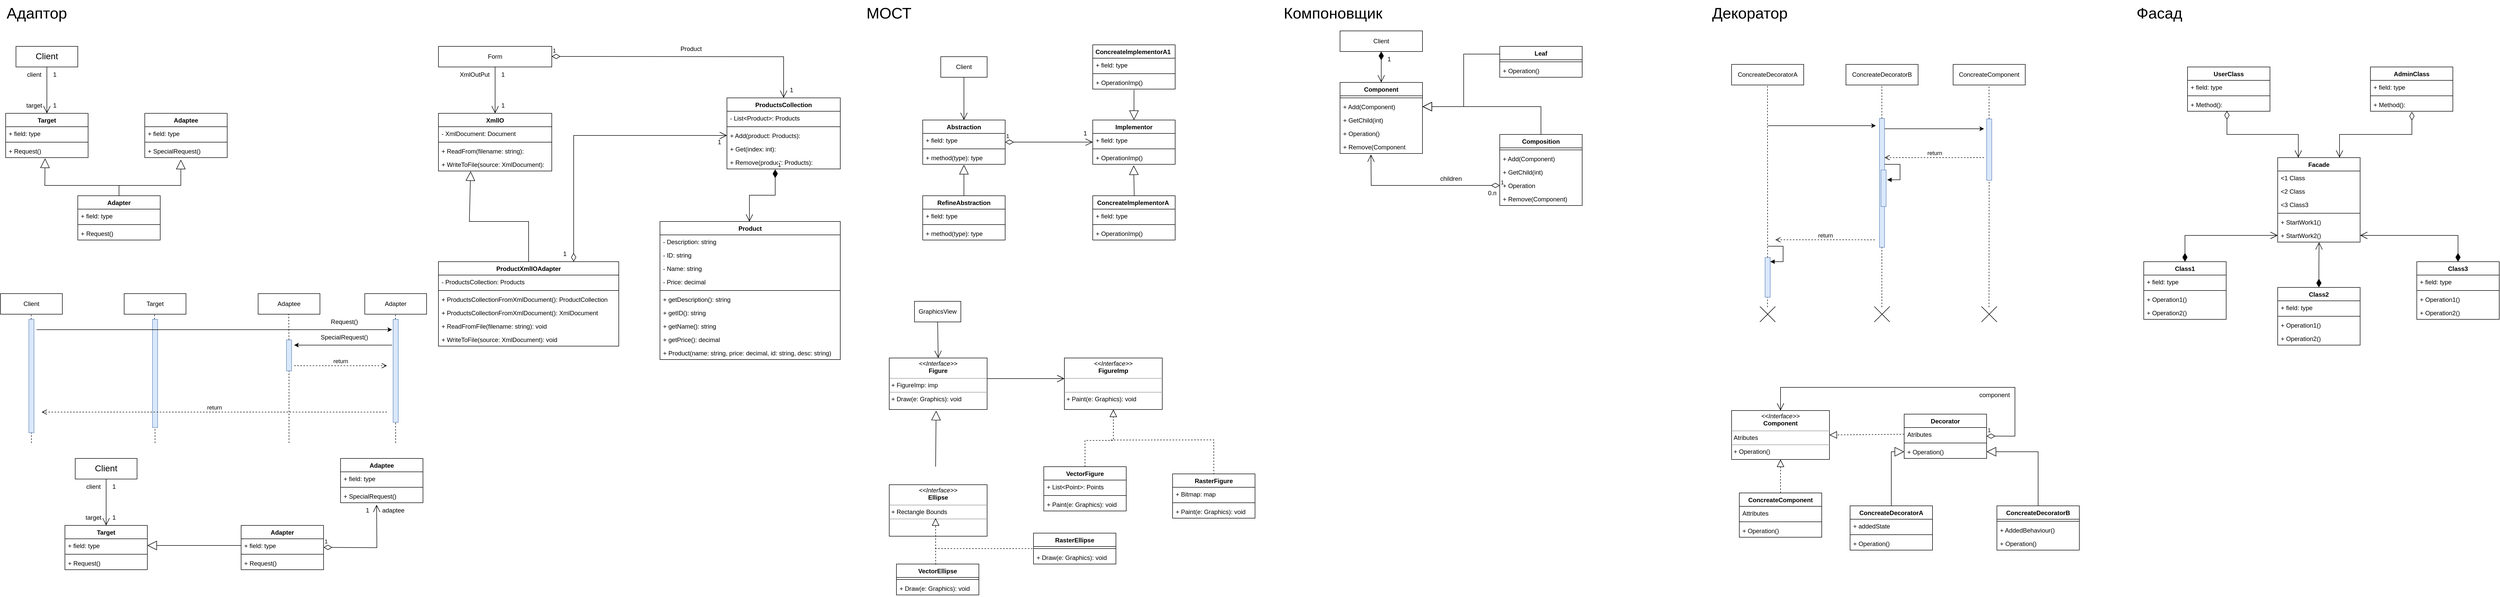 <mxfile version="21.1.5" type="github">
  <diagram name="Страница 1" id="lYqTt0i-qjVekNCgjiaG">
    <mxGraphModel dx="1967" dy="1137" grid="1" gridSize="10" guides="1" tooltips="1" connect="1" arrows="1" fold="1" page="1" pageScale="1" pageWidth="827" pageHeight="1169" math="0" shadow="0">
      <root>
        <mxCell id="0" />
        <mxCell id="1" parent="0" />
        <mxCell id="G8rggnBlmGGVyStqBW0h-229" value="" style="endArrow=none;dashed=1;html=1;rounded=0;" edge="1" parent="1" source="G8rggnBlmGGVyStqBW0h-223">
          <mxGeometry width="50" height="50" relative="1" as="geometry">
            <mxPoint x="3859.67" y="596.333" as="sourcePoint" />
            <mxPoint x="3859.67" y="165" as="targetPoint" />
          </mxGeometry>
        </mxCell>
        <mxCell id="G8rggnBlmGGVyStqBW0h-228" value="" style="endArrow=none;dashed=1;html=1;rounded=0;" edge="1" parent="1">
          <mxGeometry width="50" height="50" relative="1" as="geometry">
            <mxPoint x="3651.67" y="596.333" as="sourcePoint" />
            <mxPoint x="3651.67" y="165" as="targetPoint" />
          </mxGeometry>
        </mxCell>
        <mxCell id="G8rggnBlmGGVyStqBW0h-222" value="" style="endArrow=none;dashed=1;html=1;rounded=0;" edge="1" parent="1" source="G8rggnBlmGGVyStqBW0h-221">
          <mxGeometry width="50" height="50" relative="1" as="geometry">
            <mxPoint x="3429.67" y="596.333" as="sourcePoint" />
            <mxPoint x="3429.67" y="165" as="targetPoint" />
          </mxGeometry>
        </mxCell>
        <mxCell id="G8rggnBlmGGVyStqBW0h-39" value="" style="endArrow=none;dashed=1;html=1;rounded=0;" edge="1" parent="1">
          <mxGeometry width="50" height="50" relative="1" as="geometry">
            <mxPoint x="767" y="860" as="sourcePoint" />
            <mxPoint x="766.5" y="610" as="targetPoint" />
          </mxGeometry>
        </mxCell>
        <mxCell id="G8rggnBlmGGVyStqBW0h-38" value="" style="endArrow=none;dashed=1;html=1;rounded=0;" edge="1" parent="1" source="G8rggnBlmGGVyStqBW0h-32">
          <mxGeometry width="50" height="50" relative="1" as="geometry">
            <mxPoint x="559.5" y="1060" as="sourcePoint" />
            <mxPoint x="559.5" y="610" as="targetPoint" />
          </mxGeometry>
        </mxCell>
        <mxCell id="G8rggnBlmGGVyStqBW0h-37" value="" style="endArrow=none;dashed=1;html=1;rounded=0;" edge="1" parent="1">
          <mxGeometry width="50" height="50" relative="1" as="geometry">
            <mxPoint x="300" y="860" as="sourcePoint" />
            <mxPoint x="299" y="610" as="targetPoint" />
          </mxGeometry>
        </mxCell>
        <mxCell id="G8rggnBlmGGVyStqBW0h-36" value="" style="endArrow=none;dashed=1;html=1;rounded=0;" edge="1" parent="1">
          <mxGeometry width="50" height="50" relative="1" as="geometry">
            <mxPoint x="60" y="860" as="sourcePoint" />
            <mxPoint x="59.5" y="610" as="targetPoint" />
          </mxGeometry>
        </mxCell>
        <mxCell id="G8rggnBlmGGVyStqBW0h-1" value="Адаптор" style="text;html=1;align=center;verticalAlign=middle;resizable=0;points=[];autosize=1;strokeColor=none;fillColor=none;fontSize=30;" vertex="1" parent="1">
          <mxGeometry width="140" height="50" as="geometry" />
        </mxCell>
        <mxCell id="G8rggnBlmGGVyStqBW0h-2" value="Client" style="rounded=0;whiteSpace=wrap;html=1;fontSize=17;" vertex="1" parent="1">
          <mxGeometry x="30" y="90" width="120" height="40" as="geometry" />
        </mxCell>
        <mxCell id="G8rggnBlmGGVyStqBW0h-3" value="Target" style="swimlane;fontStyle=1;align=center;verticalAlign=top;childLayout=stackLayout;horizontal=1;startSize=26;horizontalStack=0;resizeParent=1;resizeParentMax=0;resizeLast=0;collapsible=1;marginBottom=0;whiteSpace=wrap;html=1;" vertex="1" parent="1">
          <mxGeometry x="10" y="220" width="160" height="86" as="geometry" />
        </mxCell>
        <mxCell id="G8rggnBlmGGVyStqBW0h-4" value="+ field: type" style="text;strokeColor=none;fillColor=none;align=left;verticalAlign=top;spacingLeft=4;spacingRight=4;overflow=hidden;rotatable=0;points=[[0,0.5],[1,0.5]];portConstraint=eastwest;whiteSpace=wrap;html=1;" vertex="1" parent="G8rggnBlmGGVyStqBW0h-3">
          <mxGeometry y="26" width="160" height="26" as="geometry" />
        </mxCell>
        <mxCell id="G8rggnBlmGGVyStqBW0h-5" value="" style="line;strokeWidth=1;fillColor=none;align=left;verticalAlign=middle;spacingTop=-1;spacingLeft=3;spacingRight=3;rotatable=0;labelPosition=right;points=[];portConstraint=eastwest;strokeColor=inherit;" vertex="1" parent="G8rggnBlmGGVyStqBW0h-3">
          <mxGeometry y="52" width="160" height="8" as="geometry" />
        </mxCell>
        <mxCell id="G8rggnBlmGGVyStqBW0h-6" value="+ Request()" style="text;strokeColor=none;fillColor=none;align=left;verticalAlign=top;spacingLeft=4;spacingRight=4;overflow=hidden;rotatable=0;points=[[0,0.5],[1,0.5]];portConstraint=eastwest;whiteSpace=wrap;html=1;" vertex="1" parent="G8rggnBlmGGVyStqBW0h-3">
          <mxGeometry y="60" width="160" height="26" as="geometry" />
        </mxCell>
        <mxCell id="G8rggnBlmGGVyStqBW0h-7" value="Adaptee" style="swimlane;fontStyle=1;align=center;verticalAlign=top;childLayout=stackLayout;horizontal=1;startSize=26;horizontalStack=0;resizeParent=1;resizeParentMax=0;resizeLast=0;collapsible=1;marginBottom=0;whiteSpace=wrap;html=1;" vertex="1" parent="1">
          <mxGeometry x="280" y="220" width="160" height="86" as="geometry" />
        </mxCell>
        <mxCell id="G8rggnBlmGGVyStqBW0h-8" value="+ field: type" style="text;strokeColor=none;fillColor=none;align=left;verticalAlign=top;spacingLeft=4;spacingRight=4;overflow=hidden;rotatable=0;points=[[0,0.5],[1,0.5]];portConstraint=eastwest;whiteSpace=wrap;html=1;" vertex="1" parent="G8rggnBlmGGVyStqBW0h-7">
          <mxGeometry y="26" width="160" height="26" as="geometry" />
        </mxCell>
        <mxCell id="G8rggnBlmGGVyStqBW0h-9" value="" style="line;strokeWidth=1;fillColor=none;align=left;verticalAlign=middle;spacingTop=-1;spacingLeft=3;spacingRight=3;rotatable=0;labelPosition=right;points=[];portConstraint=eastwest;strokeColor=inherit;" vertex="1" parent="G8rggnBlmGGVyStqBW0h-7">
          <mxGeometry y="52" width="160" height="8" as="geometry" />
        </mxCell>
        <mxCell id="G8rggnBlmGGVyStqBW0h-10" value="+ SpecialRequest()" style="text;strokeColor=none;fillColor=none;align=left;verticalAlign=top;spacingLeft=4;spacingRight=4;overflow=hidden;rotatable=0;points=[[0,0.5],[1,0.5]];portConstraint=eastwest;whiteSpace=wrap;html=1;" vertex="1" parent="G8rggnBlmGGVyStqBW0h-7">
          <mxGeometry y="60" width="160" height="26" as="geometry" />
        </mxCell>
        <mxCell id="G8rggnBlmGGVyStqBW0h-16" value="Adapter" style="swimlane;fontStyle=1;align=center;verticalAlign=top;childLayout=stackLayout;horizontal=1;startSize=26;horizontalStack=0;resizeParent=1;resizeParentMax=0;resizeLast=0;collapsible=1;marginBottom=0;whiteSpace=wrap;html=1;" vertex="1" parent="1">
          <mxGeometry x="150" y="380" width="160" height="86" as="geometry" />
        </mxCell>
        <mxCell id="G8rggnBlmGGVyStqBW0h-17" value="+ field: type" style="text;strokeColor=none;fillColor=none;align=left;verticalAlign=top;spacingLeft=4;spacingRight=4;overflow=hidden;rotatable=0;points=[[0,0.5],[1,0.5]];portConstraint=eastwest;whiteSpace=wrap;html=1;" vertex="1" parent="G8rggnBlmGGVyStqBW0h-16">
          <mxGeometry y="26" width="160" height="26" as="geometry" />
        </mxCell>
        <mxCell id="G8rggnBlmGGVyStqBW0h-18" value="" style="line;strokeWidth=1;fillColor=none;align=left;verticalAlign=middle;spacingTop=-1;spacingLeft=3;spacingRight=3;rotatable=0;labelPosition=right;points=[];portConstraint=eastwest;strokeColor=inherit;" vertex="1" parent="G8rggnBlmGGVyStqBW0h-16">
          <mxGeometry y="52" width="160" height="8" as="geometry" />
        </mxCell>
        <mxCell id="G8rggnBlmGGVyStqBW0h-19" value="+ Request()" style="text;strokeColor=none;fillColor=none;align=left;verticalAlign=top;spacingLeft=4;spacingRight=4;overflow=hidden;rotatable=0;points=[[0,0.5],[1,0.5]];portConstraint=eastwest;whiteSpace=wrap;html=1;" vertex="1" parent="G8rggnBlmGGVyStqBW0h-16">
          <mxGeometry y="60" width="160" height="26" as="geometry" />
        </mxCell>
        <mxCell id="G8rggnBlmGGVyStqBW0h-20" value="" style="endArrow=open;endFill=1;endSize=12;html=1;rounded=0;exitX=0.5;exitY=1;exitDx=0;exitDy=0;entryX=0.5;entryY=0;entryDx=0;entryDy=0;" edge="1" parent="1" source="G8rggnBlmGGVyStqBW0h-2" target="G8rggnBlmGGVyStqBW0h-3">
          <mxGeometry width="160" relative="1" as="geometry">
            <mxPoint x="154" y="190" as="sourcePoint" />
            <mxPoint x="314" y="190" as="targetPoint" />
          </mxGeometry>
        </mxCell>
        <mxCell id="G8rggnBlmGGVyStqBW0h-21" value="1" style="text;html=1;align=center;verticalAlign=middle;resizable=0;points=[];autosize=1;strokeColor=none;fillColor=none;" vertex="1" parent="1">
          <mxGeometry x="90" y="130" width="30" height="30" as="geometry" />
        </mxCell>
        <mxCell id="G8rggnBlmGGVyStqBW0h-22" value="1" style="text;html=1;align=center;verticalAlign=middle;resizable=0;points=[];autosize=1;strokeColor=none;fillColor=none;" vertex="1" parent="1">
          <mxGeometry x="90" y="190" width="30" height="30" as="geometry" />
        </mxCell>
        <mxCell id="G8rggnBlmGGVyStqBW0h-23" value="client" style="text;html=1;align=center;verticalAlign=middle;resizable=0;points=[];autosize=1;strokeColor=none;fillColor=none;" vertex="1" parent="1">
          <mxGeometry x="40" y="130" width="50" height="30" as="geometry" />
        </mxCell>
        <mxCell id="G8rggnBlmGGVyStqBW0h-24" value="target" style="text;html=1;align=center;verticalAlign=middle;resizable=0;points=[];autosize=1;strokeColor=none;fillColor=none;" vertex="1" parent="1">
          <mxGeometry x="40" y="190" width="50" height="30" as="geometry" />
        </mxCell>
        <mxCell id="G8rggnBlmGGVyStqBW0h-25" value="" style="endArrow=block;endSize=16;endFill=0;html=1;rounded=0;entryX=0.478;entryY=1.058;entryDx=0;entryDy=0;exitX=0.5;exitY=0;exitDx=0;exitDy=0;entryPerimeter=0;" edge="1" parent="1" target="G8rggnBlmGGVyStqBW0h-6">
          <mxGeometry width="160" relative="1" as="geometry">
            <mxPoint x="230" y="380" as="sourcePoint" />
            <mxPoint x="560" y="380" as="targetPoint" />
            <Array as="points">
              <mxPoint x="230" y="360" />
              <mxPoint x="86" y="360" />
            </Array>
          </mxGeometry>
        </mxCell>
        <mxCell id="G8rggnBlmGGVyStqBW0h-26" value="" style="endArrow=block;endSize=16;endFill=0;html=1;rounded=0;exitX=0.5;exitY=0;exitDx=0;exitDy=0;" edge="1" parent="1">
          <mxGeometry width="160" relative="1" as="geometry">
            <mxPoint x="230" y="380" as="sourcePoint" />
            <mxPoint x="350" y="310" as="targetPoint" />
            <Array as="points">
              <mxPoint x="230" y="360" />
              <mxPoint x="350" y="360" />
            </Array>
          </mxGeometry>
        </mxCell>
        <mxCell id="G8rggnBlmGGVyStqBW0h-27" value="Client" style="rounded=0;whiteSpace=wrap;html=1;fontSize=12;" vertex="1" parent="1">
          <mxGeometry y="570" width="120" height="40" as="geometry" />
        </mxCell>
        <mxCell id="G8rggnBlmGGVyStqBW0h-28" value="Target" style="rounded=0;whiteSpace=wrap;html=1;fontSize=12;" vertex="1" parent="1">
          <mxGeometry x="240" y="570" width="120" height="40" as="geometry" />
        </mxCell>
        <mxCell id="G8rggnBlmGGVyStqBW0h-29" value="Adaptee" style="rounded=0;whiteSpace=wrap;html=1;fontSize=12;" vertex="1" parent="1">
          <mxGeometry x="500" y="570" width="120" height="40" as="geometry" />
        </mxCell>
        <mxCell id="G8rggnBlmGGVyStqBW0h-30" value="Adapter" style="rounded=0;whiteSpace=wrap;html=1;fontSize=12;" vertex="1" parent="1">
          <mxGeometry x="707" y="570" width="120" height="40" as="geometry" />
        </mxCell>
        <mxCell id="G8rggnBlmGGVyStqBW0h-31" value="" style="rounded=0;whiteSpace=wrap;html=1;fillColor=#dae8fc;strokeColor=#6c8ebf;" vertex="1" parent="1">
          <mxGeometry x="55" y="620" width="10" height="220" as="geometry" />
        </mxCell>
        <mxCell id="G8rggnBlmGGVyStqBW0h-33" value="" style="rounded=0;whiteSpace=wrap;html=1;fillColor=#dae8fc;strokeColor=#6c8ebf;" vertex="1" parent="1">
          <mxGeometry x="295" y="620" width="10" height="210" as="geometry" />
        </mxCell>
        <mxCell id="G8rggnBlmGGVyStqBW0h-34" value="" style="rounded=0;whiteSpace=wrap;html=1;fillColor=#dae8fc;strokeColor=#6c8ebf;" vertex="1" parent="1">
          <mxGeometry x="762" y="620" width="10" height="200" as="geometry" />
        </mxCell>
        <mxCell id="G8rggnBlmGGVyStqBW0h-41" value="" style="endArrow=classic;html=1;rounded=0;" edge="1" parent="1">
          <mxGeometry width="50" height="50" relative="1" as="geometry">
            <mxPoint x="70" y="640" as="sourcePoint" />
            <mxPoint x="760" y="640" as="targetPoint" />
          </mxGeometry>
        </mxCell>
        <mxCell id="G8rggnBlmGGVyStqBW0h-42" value="Request()" style="text;html=1;align=center;verticalAlign=middle;resizable=0;points=[];autosize=1;strokeColor=none;fillColor=none;" vertex="1" parent="1">
          <mxGeometry x="627" y="610" width="80" height="30" as="geometry" />
        </mxCell>
        <mxCell id="G8rggnBlmGGVyStqBW0h-43" value="" style="endArrow=none;dashed=1;html=1;rounded=0;" edge="1" parent="1" target="G8rggnBlmGGVyStqBW0h-32">
          <mxGeometry width="50" height="50" relative="1" as="geometry">
            <mxPoint x="560" y="860" as="sourcePoint" />
            <mxPoint x="559.5" y="610" as="targetPoint" />
          </mxGeometry>
        </mxCell>
        <mxCell id="G8rggnBlmGGVyStqBW0h-32" value="" style="rounded=0;whiteSpace=wrap;html=1;fillColor=#dae8fc;strokeColor=#6c8ebf;" vertex="1" parent="1">
          <mxGeometry x="555" y="660" width="10" height="60" as="geometry" />
        </mxCell>
        <mxCell id="G8rggnBlmGGVyStqBW0h-44" value="" style="endArrow=classic;html=1;rounded=0;" edge="1" parent="1">
          <mxGeometry width="50" height="50" relative="1" as="geometry">
            <mxPoint x="760" y="670" as="sourcePoint" />
            <mxPoint x="570" y="670" as="targetPoint" />
          </mxGeometry>
        </mxCell>
        <mxCell id="G8rggnBlmGGVyStqBW0h-45" value="SpecialRequest()" style="text;html=1;align=center;verticalAlign=middle;resizable=0;points=[];autosize=1;strokeColor=none;fillColor=none;" vertex="1" parent="1">
          <mxGeometry x="607" y="640" width="120" height="30" as="geometry" />
        </mxCell>
        <mxCell id="G8rggnBlmGGVyStqBW0h-47" value="return" style="html=1;verticalAlign=bottom;endArrow=open;dashed=1;endSize=8;edgeStyle=elbowEdgeStyle;elbow=vertical;curved=0;rounded=0;" edge="1" parent="1">
          <mxGeometry relative="1" as="geometry">
            <mxPoint x="570" y="710" as="sourcePoint" />
            <mxPoint x="750" y="710" as="targetPoint" />
          </mxGeometry>
        </mxCell>
        <mxCell id="G8rggnBlmGGVyStqBW0h-48" value="return" style="html=1;verticalAlign=bottom;endArrow=open;dashed=1;endSize=8;edgeStyle=elbowEdgeStyle;elbow=vertical;curved=0;rounded=0;" edge="1" parent="1">
          <mxGeometry relative="1" as="geometry">
            <mxPoint x="750" y="800" as="sourcePoint" />
            <mxPoint x="80" y="800" as="targetPoint" />
          </mxGeometry>
        </mxCell>
        <mxCell id="G8rggnBlmGGVyStqBW0h-49" value="Client" style="rounded=0;whiteSpace=wrap;html=1;fontSize=17;" vertex="1" parent="1">
          <mxGeometry x="145" y="890" width="120" height="40" as="geometry" />
        </mxCell>
        <mxCell id="G8rggnBlmGGVyStqBW0h-50" value="Target" style="swimlane;fontStyle=1;align=center;verticalAlign=top;childLayout=stackLayout;horizontal=1;startSize=26;horizontalStack=0;resizeParent=1;resizeParentMax=0;resizeLast=0;collapsible=1;marginBottom=0;whiteSpace=wrap;html=1;" vertex="1" parent="1">
          <mxGeometry x="125" y="1020" width="160" height="86" as="geometry" />
        </mxCell>
        <mxCell id="G8rggnBlmGGVyStqBW0h-51" value="+ field: type" style="text;strokeColor=none;fillColor=none;align=left;verticalAlign=top;spacingLeft=4;spacingRight=4;overflow=hidden;rotatable=0;points=[[0,0.5],[1,0.5]];portConstraint=eastwest;whiteSpace=wrap;html=1;" vertex="1" parent="G8rggnBlmGGVyStqBW0h-50">
          <mxGeometry y="26" width="160" height="26" as="geometry" />
        </mxCell>
        <mxCell id="G8rggnBlmGGVyStqBW0h-52" value="" style="line;strokeWidth=1;fillColor=none;align=left;verticalAlign=middle;spacingTop=-1;spacingLeft=3;spacingRight=3;rotatable=0;labelPosition=right;points=[];portConstraint=eastwest;strokeColor=inherit;" vertex="1" parent="G8rggnBlmGGVyStqBW0h-50">
          <mxGeometry y="52" width="160" height="8" as="geometry" />
        </mxCell>
        <mxCell id="G8rggnBlmGGVyStqBW0h-53" value="+ Request()" style="text;strokeColor=none;fillColor=none;align=left;verticalAlign=top;spacingLeft=4;spacingRight=4;overflow=hidden;rotatable=0;points=[[0,0.5],[1,0.5]];portConstraint=eastwest;whiteSpace=wrap;html=1;" vertex="1" parent="G8rggnBlmGGVyStqBW0h-50">
          <mxGeometry y="60" width="160" height="26" as="geometry" />
        </mxCell>
        <mxCell id="G8rggnBlmGGVyStqBW0h-54" value="Adaptee" style="swimlane;fontStyle=1;align=center;verticalAlign=top;childLayout=stackLayout;horizontal=1;startSize=26;horizontalStack=0;resizeParent=1;resizeParentMax=0;resizeLast=0;collapsible=1;marginBottom=0;whiteSpace=wrap;html=1;" vertex="1" parent="1">
          <mxGeometry x="660" y="890" width="160" height="86" as="geometry" />
        </mxCell>
        <mxCell id="G8rggnBlmGGVyStqBW0h-55" value="+ field: type" style="text;strokeColor=none;fillColor=none;align=left;verticalAlign=top;spacingLeft=4;spacingRight=4;overflow=hidden;rotatable=0;points=[[0,0.5],[1,0.5]];portConstraint=eastwest;whiteSpace=wrap;html=1;" vertex="1" parent="G8rggnBlmGGVyStqBW0h-54">
          <mxGeometry y="26" width="160" height="26" as="geometry" />
        </mxCell>
        <mxCell id="G8rggnBlmGGVyStqBW0h-56" value="" style="line;strokeWidth=1;fillColor=none;align=left;verticalAlign=middle;spacingTop=-1;spacingLeft=3;spacingRight=3;rotatable=0;labelPosition=right;points=[];portConstraint=eastwest;strokeColor=inherit;" vertex="1" parent="G8rggnBlmGGVyStqBW0h-54">
          <mxGeometry y="52" width="160" height="8" as="geometry" />
        </mxCell>
        <mxCell id="G8rggnBlmGGVyStqBW0h-57" value="+ SpecialRequest()" style="text;strokeColor=none;fillColor=none;align=left;verticalAlign=top;spacingLeft=4;spacingRight=4;overflow=hidden;rotatable=0;points=[[0,0.5],[1,0.5]];portConstraint=eastwest;whiteSpace=wrap;html=1;" vertex="1" parent="G8rggnBlmGGVyStqBW0h-54">
          <mxGeometry y="60" width="160" height="26" as="geometry" />
        </mxCell>
        <mxCell id="G8rggnBlmGGVyStqBW0h-58" value="Adapter" style="swimlane;fontStyle=1;align=center;verticalAlign=top;childLayout=stackLayout;horizontal=1;startSize=26;horizontalStack=0;resizeParent=1;resizeParentMax=0;resizeLast=0;collapsible=1;marginBottom=0;whiteSpace=wrap;html=1;" vertex="1" parent="1">
          <mxGeometry x="467" y="1020" width="160" height="86" as="geometry" />
        </mxCell>
        <mxCell id="G8rggnBlmGGVyStqBW0h-59" value="+ field: type" style="text;strokeColor=none;fillColor=none;align=left;verticalAlign=top;spacingLeft=4;spacingRight=4;overflow=hidden;rotatable=0;points=[[0,0.5],[1,0.5]];portConstraint=eastwest;whiteSpace=wrap;html=1;" vertex="1" parent="G8rggnBlmGGVyStqBW0h-58">
          <mxGeometry y="26" width="160" height="26" as="geometry" />
        </mxCell>
        <mxCell id="G8rggnBlmGGVyStqBW0h-60" value="" style="line;strokeWidth=1;fillColor=none;align=left;verticalAlign=middle;spacingTop=-1;spacingLeft=3;spacingRight=3;rotatable=0;labelPosition=right;points=[];portConstraint=eastwest;strokeColor=inherit;" vertex="1" parent="G8rggnBlmGGVyStqBW0h-58">
          <mxGeometry y="52" width="160" height="8" as="geometry" />
        </mxCell>
        <mxCell id="G8rggnBlmGGVyStqBW0h-61" value="+ Request()" style="text;strokeColor=none;fillColor=none;align=left;verticalAlign=top;spacingLeft=4;spacingRight=4;overflow=hidden;rotatable=0;points=[[0,0.5],[1,0.5]];portConstraint=eastwest;whiteSpace=wrap;html=1;" vertex="1" parent="G8rggnBlmGGVyStqBW0h-58">
          <mxGeometry y="60" width="160" height="26" as="geometry" />
        </mxCell>
        <mxCell id="G8rggnBlmGGVyStqBW0h-62" value="" style="endArrow=open;endFill=1;endSize=12;html=1;rounded=0;exitX=0.5;exitY=1;exitDx=0;exitDy=0;entryX=0.5;entryY=0;entryDx=0;entryDy=0;" edge="1" source="G8rggnBlmGGVyStqBW0h-49" target="G8rggnBlmGGVyStqBW0h-50" parent="1">
          <mxGeometry width="160" relative="1" as="geometry">
            <mxPoint x="269" y="990" as="sourcePoint" />
            <mxPoint x="429" y="990" as="targetPoint" />
          </mxGeometry>
        </mxCell>
        <mxCell id="G8rggnBlmGGVyStqBW0h-63" value="1" style="text;html=1;align=center;verticalAlign=middle;resizable=0;points=[];autosize=1;strokeColor=none;fillColor=none;" vertex="1" parent="1">
          <mxGeometry x="205" y="930" width="30" height="30" as="geometry" />
        </mxCell>
        <mxCell id="G8rggnBlmGGVyStqBW0h-64" value="1" style="text;html=1;align=center;verticalAlign=middle;resizable=0;points=[];autosize=1;strokeColor=none;fillColor=none;" vertex="1" parent="1">
          <mxGeometry x="205" y="990" width="30" height="30" as="geometry" />
        </mxCell>
        <mxCell id="G8rggnBlmGGVyStqBW0h-65" value="client" style="text;html=1;align=center;verticalAlign=middle;resizable=0;points=[];autosize=1;strokeColor=none;fillColor=none;" vertex="1" parent="1">
          <mxGeometry x="155" y="930" width="50" height="30" as="geometry" />
        </mxCell>
        <mxCell id="G8rggnBlmGGVyStqBW0h-66" value="target" style="text;html=1;align=center;verticalAlign=middle;resizable=0;points=[];autosize=1;strokeColor=none;fillColor=none;" vertex="1" parent="1">
          <mxGeometry x="155" y="990" width="50" height="30" as="geometry" />
        </mxCell>
        <mxCell id="G8rggnBlmGGVyStqBW0h-69" value="" style="endArrow=block;endSize=16;endFill=0;html=1;rounded=0;exitX=0;exitY=0.5;exitDx=0;exitDy=0;entryX=1;entryY=0.5;entryDx=0;entryDy=0;" edge="1" parent="1" source="G8rggnBlmGGVyStqBW0h-59" target="G8rggnBlmGGVyStqBW0h-51">
          <mxGeometry width="160" relative="1" as="geometry">
            <mxPoint x="460" y="983" as="sourcePoint" />
            <mxPoint x="286" y="1074" as="targetPoint" />
            <Array as="points" />
          </mxGeometry>
        </mxCell>
        <mxCell id="G8rggnBlmGGVyStqBW0h-71" value="1" style="endArrow=open;html=1;endSize=12;startArrow=diamondThin;startSize=14;startFill=0;edgeStyle=orthogonalEdgeStyle;align=left;verticalAlign=bottom;rounded=0;" edge="1" parent="1">
          <mxGeometry x="-1" y="3" relative="1" as="geometry">
            <mxPoint x="627" y="1062.66" as="sourcePoint" />
            <mxPoint x="730" y="980" as="targetPoint" />
          </mxGeometry>
        </mxCell>
        <mxCell id="G8rggnBlmGGVyStqBW0h-72" value="1" style="text;html=1;align=center;verticalAlign=middle;resizable=0;points=[];autosize=1;strokeColor=none;fillColor=none;" vertex="1" parent="1">
          <mxGeometry x="697" y="976" width="30" height="30" as="geometry" />
        </mxCell>
        <mxCell id="G8rggnBlmGGVyStqBW0h-73" value="adaptee" style="text;html=1;align=center;verticalAlign=middle;resizable=0;points=[];autosize=1;strokeColor=none;fillColor=none;" vertex="1" parent="1">
          <mxGeometry x="727" y="976" width="70" height="30" as="geometry" />
        </mxCell>
        <mxCell id="G8rggnBlmGGVyStqBW0h-75" value="Form" style="rounded=0;whiteSpace=wrap;html=1;fontSize=12;" vertex="1" parent="1">
          <mxGeometry x="850" y="90" width="220" height="40" as="geometry" />
        </mxCell>
        <mxCell id="G8rggnBlmGGVyStqBW0h-76" value="XmllO" style="swimlane;fontStyle=1;align=center;verticalAlign=top;childLayout=stackLayout;horizontal=1;startSize=26;horizontalStack=0;resizeParent=1;resizeParentMax=0;resizeLast=0;collapsible=1;marginBottom=0;whiteSpace=wrap;html=1;" vertex="1" parent="1">
          <mxGeometry x="850" y="220" width="220" height="112" as="geometry" />
        </mxCell>
        <mxCell id="G8rggnBlmGGVyStqBW0h-77" value="- XmlDocument: Document" style="text;strokeColor=none;fillColor=none;align=left;verticalAlign=top;spacingLeft=4;spacingRight=4;overflow=hidden;rotatable=0;points=[[0,0.5],[1,0.5]];portConstraint=eastwest;whiteSpace=wrap;html=1;" vertex="1" parent="G8rggnBlmGGVyStqBW0h-76">
          <mxGeometry y="26" width="220" height="26" as="geometry" />
        </mxCell>
        <mxCell id="G8rggnBlmGGVyStqBW0h-78" value="" style="line;strokeWidth=1;fillColor=none;align=left;verticalAlign=middle;spacingTop=-1;spacingLeft=3;spacingRight=3;rotatable=0;labelPosition=right;points=[];portConstraint=eastwest;strokeColor=inherit;" vertex="1" parent="G8rggnBlmGGVyStqBW0h-76">
          <mxGeometry y="52" width="220" height="8" as="geometry" />
        </mxCell>
        <mxCell id="G8rggnBlmGGVyStqBW0h-79" value="+ ReadFrom(filename: string):" style="text;strokeColor=none;fillColor=none;align=left;verticalAlign=top;spacingLeft=4;spacingRight=4;overflow=hidden;rotatable=0;points=[[0,0.5],[1,0.5]];portConstraint=eastwest;whiteSpace=wrap;html=1;" vertex="1" parent="G8rggnBlmGGVyStqBW0h-76">
          <mxGeometry y="60" width="220" height="26" as="geometry" />
        </mxCell>
        <mxCell id="G8rggnBlmGGVyStqBW0h-80" value="+ WriteToFile(source: XmlDocument):" style="text;strokeColor=none;fillColor=none;align=left;verticalAlign=top;spacingLeft=4;spacingRight=4;overflow=hidden;rotatable=0;points=[[0,0.5],[1,0.5]];portConstraint=eastwest;whiteSpace=wrap;html=1;" vertex="1" parent="G8rggnBlmGGVyStqBW0h-76">
          <mxGeometry y="86" width="220" height="26" as="geometry" />
        </mxCell>
        <mxCell id="G8rggnBlmGGVyStqBW0h-81" value="ProductsCollection" style="swimlane;fontStyle=1;align=center;verticalAlign=top;childLayout=stackLayout;horizontal=1;startSize=26;horizontalStack=0;resizeParent=1;resizeParentMax=0;resizeLast=0;collapsible=1;marginBottom=0;whiteSpace=wrap;html=1;" vertex="1" parent="1">
          <mxGeometry x="1410" y="190" width="220" height="138" as="geometry" />
        </mxCell>
        <mxCell id="G8rggnBlmGGVyStqBW0h-82" value="- List&amp;lt;Product&amp;gt;: Products" style="text;strokeColor=none;fillColor=none;align=left;verticalAlign=top;spacingLeft=4;spacingRight=4;overflow=hidden;rotatable=0;points=[[0,0.5],[1,0.5]];portConstraint=eastwest;whiteSpace=wrap;html=1;" vertex="1" parent="G8rggnBlmGGVyStqBW0h-81">
          <mxGeometry y="26" width="220" height="26" as="geometry" />
        </mxCell>
        <mxCell id="G8rggnBlmGGVyStqBW0h-83" value="" style="line;strokeWidth=1;fillColor=none;align=left;verticalAlign=middle;spacingTop=-1;spacingLeft=3;spacingRight=3;rotatable=0;labelPosition=right;points=[];portConstraint=eastwest;strokeColor=inherit;" vertex="1" parent="G8rggnBlmGGVyStqBW0h-81">
          <mxGeometry y="52" width="220" height="8" as="geometry" />
        </mxCell>
        <mxCell id="G8rggnBlmGGVyStqBW0h-84" value="+ Add(product: Products):" style="text;strokeColor=none;fillColor=none;align=left;verticalAlign=top;spacingLeft=4;spacingRight=4;overflow=hidden;rotatable=0;points=[[0,0.5],[1,0.5]];portConstraint=eastwest;whiteSpace=wrap;html=1;" vertex="1" parent="G8rggnBlmGGVyStqBW0h-81">
          <mxGeometry y="60" width="220" height="26" as="geometry" />
        </mxCell>
        <mxCell id="G8rggnBlmGGVyStqBW0h-86" value="+ Get(index: int):" style="text;strokeColor=none;fillColor=none;align=left;verticalAlign=top;spacingLeft=4;spacingRight=4;overflow=hidden;rotatable=0;points=[[0,0.5],[1,0.5]];portConstraint=eastwest;whiteSpace=wrap;html=1;" vertex="1" parent="G8rggnBlmGGVyStqBW0h-81">
          <mxGeometry y="86" width="220" height="26" as="geometry" />
        </mxCell>
        <mxCell id="G8rggnBlmGGVyStqBW0h-87" value="+ Remove(product: Products):" style="text;strokeColor=none;fillColor=none;align=left;verticalAlign=top;spacingLeft=4;spacingRight=4;overflow=hidden;rotatable=0;points=[[0,0.5],[1,0.5]];portConstraint=eastwest;whiteSpace=wrap;html=1;" vertex="1" parent="G8rggnBlmGGVyStqBW0h-81">
          <mxGeometry y="112" width="220" height="26" as="geometry" />
        </mxCell>
        <mxCell id="G8rggnBlmGGVyStqBW0h-88" value="ProductXmlIOAdapter" style="swimlane;fontStyle=1;align=center;verticalAlign=top;childLayout=stackLayout;horizontal=1;startSize=26;horizontalStack=0;resizeParent=1;resizeParentMax=0;resizeLast=0;collapsible=1;marginBottom=0;whiteSpace=wrap;html=1;" vertex="1" parent="1">
          <mxGeometry x="850" y="508" width="350" height="164" as="geometry" />
        </mxCell>
        <mxCell id="G8rggnBlmGGVyStqBW0h-89" value="- ProductsCollection: Products" style="text;strokeColor=none;fillColor=none;align=left;verticalAlign=top;spacingLeft=4;spacingRight=4;overflow=hidden;rotatable=0;points=[[0,0.5],[1,0.5]];portConstraint=eastwest;whiteSpace=wrap;html=1;" vertex="1" parent="G8rggnBlmGGVyStqBW0h-88">
          <mxGeometry y="26" width="350" height="26" as="geometry" />
        </mxCell>
        <mxCell id="G8rggnBlmGGVyStqBW0h-90" value="" style="line;strokeWidth=1;fillColor=none;align=left;verticalAlign=middle;spacingTop=-1;spacingLeft=3;spacingRight=3;rotatable=0;labelPosition=right;points=[];portConstraint=eastwest;strokeColor=inherit;" vertex="1" parent="G8rggnBlmGGVyStqBW0h-88">
          <mxGeometry y="52" width="350" height="8" as="geometry" />
        </mxCell>
        <mxCell id="G8rggnBlmGGVyStqBW0h-91" value="+ ProductsCollectionFromXmlDocument(): ProductCollection" style="text;strokeColor=none;fillColor=none;align=left;verticalAlign=top;spacingLeft=4;spacingRight=4;overflow=hidden;rotatable=0;points=[[0,0.5],[1,0.5]];portConstraint=eastwest;whiteSpace=wrap;html=1;" vertex="1" parent="G8rggnBlmGGVyStqBW0h-88">
          <mxGeometry y="60" width="350" height="26" as="geometry" />
        </mxCell>
        <mxCell id="G8rggnBlmGGVyStqBW0h-94" value="+ ProductsCollectionFromXmlDocument(): XmlDocument" style="text;strokeColor=none;fillColor=none;align=left;verticalAlign=top;spacingLeft=4;spacingRight=4;overflow=hidden;rotatable=0;points=[[0,0.5],[1,0.5]];portConstraint=eastwest;whiteSpace=wrap;html=1;" vertex="1" parent="G8rggnBlmGGVyStqBW0h-88">
          <mxGeometry y="86" width="350" height="26" as="geometry" />
        </mxCell>
        <mxCell id="G8rggnBlmGGVyStqBW0h-95" value="+ ReadFromFile(filename: string): void" style="text;strokeColor=none;fillColor=none;align=left;verticalAlign=top;spacingLeft=4;spacingRight=4;overflow=hidden;rotatable=0;points=[[0,0.5],[1,0.5]];portConstraint=eastwest;whiteSpace=wrap;html=1;" vertex="1" parent="G8rggnBlmGGVyStqBW0h-88">
          <mxGeometry y="112" width="350" height="26" as="geometry" />
        </mxCell>
        <mxCell id="G8rggnBlmGGVyStqBW0h-96" value="+ WriteToFile(source: XmlDocument): void" style="text;strokeColor=none;fillColor=none;align=left;verticalAlign=top;spacingLeft=4;spacingRight=4;overflow=hidden;rotatable=0;points=[[0,0.5],[1,0.5]];portConstraint=eastwest;whiteSpace=wrap;html=1;" vertex="1" parent="G8rggnBlmGGVyStqBW0h-88">
          <mxGeometry y="138" width="350" height="26" as="geometry" />
        </mxCell>
        <mxCell id="G8rggnBlmGGVyStqBW0h-98" value="Product" style="swimlane;fontStyle=1;align=center;verticalAlign=top;childLayout=stackLayout;horizontal=1;startSize=26;horizontalStack=0;resizeParent=1;resizeParentMax=0;resizeLast=0;collapsible=1;marginBottom=0;whiteSpace=wrap;html=1;" vertex="1" parent="1">
          <mxGeometry x="1280" y="430" width="350" height="268" as="geometry" />
        </mxCell>
        <mxCell id="G8rggnBlmGGVyStqBW0h-99" value="- Description: string" style="text;strokeColor=none;fillColor=none;align=left;verticalAlign=top;spacingLeft=4;spacingRight=4;overflow=hidden;rotatable=0;points=[[0,0.5],[1,0.5]];portConstraint=eastwest;whiteSpace=wrap;html=1;" vertex="1" parent="G8rggnBlmGGVyStqBW0h-98">
          <mxGeometry y="26" width="350" height="26" as="geometry" />
        </mxCell>
        <mxCell id="G8rggnBlmGGVyStqBW0h-104" value="- ID: string" style="text;strokeColor=none;fillColor=none;align=left;verticalAlign=top;spacingLeft=4;spacingRight=4;overflow=hidden;rotatable=0;points=[[0,0.5],[1,0.5]];portConstraint=eastwest;whiteSpace=wrap;html=1;" vertex="1" parent="G8rggnBlmGGVyStqBW0h-98">
          <mxGeometry y="52" width="350" height="26" as="geometry" />
        </mxCell>
        <mxCell id="G8rggnBlmGGVyStqBW0h-105" value="- Name: string" style="text;strokeColor=none;fillColor=none;align=left;verticalAlign=top;spacingLeft=4;spacingRight=4;overflow=hidden;rotatable=0;points=[[0,0.5],[1,0.5]];portConstraint=eastwest;whiteSpace=wrap;html=1;" vertex="1" parent="G8rggnBlmGGVyStqBW0h-98">
          <mxGeometry y="78" width="350" height="26" as="geometry" />
        </mxCell>
        <mxCell id="G8rggnBlmGGVyStqBW0h-103" value="- Price: decimal" style="text;strokeColor=none;fillColor=none;align=left;verticalAlign=top;spacingLeft=4;spacingRight=4;overflow=hidden;rotatable=0;points=[[0,0.5],[1,0.5]];portConstraint=eastwest;whiteSpace=wrap;html=1;" vertex="1" parent="G8rggnBlmGGVyStqBW0h-98">
          <mxGeometry y="104" width="350" height="26" as="geometry" />
        </mxCell>
        <mxCell id="G8rggnBlmGGVyStqBW0h-100" value="" style="line;strokeWidth=1;fillColor=none;align=left;verticalAlign=middle;spacingTop=-1;spacingLeft=3;spacingRight=3;rotatable=0;labelPosition=right;points=[];portConstraint=eastwest;strokeColor=inherit;" vertex="1" parent="G8rggnBlmGGVyStqBW0h-98">
          <mxGeometry y="130" width="350" height="8" as="geometry" />
        </mxCell>
        <mxCell id="G8rggnBlmGGVyStqBW0h-101" value="+ getDescription(): string" style="text;strokeColor=none;fillColor=none;align=left;verticalAlign=top;spacingLeft=4;spacingRight=4;overflow=hidden;rotatable=0;points=[[0,0.5],[1,0.5]];portConstraint=eastwest;whiteSpace=wrap;html=1;" vertex="1" parent="G8rggnBlmGGVyStqBW0h-98">
          <mxGeometry y="138" width="350" height="26" as="geometry" />
        </mxCell>
        <mxCell id="G8rggnBlmGGVyStqBW0h-108" value="+ getID(): string" style="text;strokeColor=none;fillColor=none;align=left;verticalAlign=top;spacingLeft=4;spacingRight=4;overflow=hidden;rotatable=0;points=[[0,0.5],[1,0.5]];portConstraint=eastwest;whiteSpace=wrap;html=1;" vertex="1" parent="G8rggnBlmGGVyStqBW0h-98">
          <mxGeometry y="164" width="350" height="26" as="geometry" />
        </mxCell>
        <mxCell id="G8rggnBlmGGVyStqBW0h-109" value="+ getName(): string" style="text;strokeColor=none;fillColor=none;align=left;verticalAlign=top;spacingLeft=4;spacingRight=4;overflow=hidden;rotatable=0;points=[[0,0.5],[1,0.5]];portConstraint=eastwest;whiteSpace=wrap;html=1;" vertex="1" parent="G8rggnBlmGGVyStqBW0h-98">
          <mxGeometry y="190" width="350" height="26" as="geometry" />
        </mxCell>
        <mxCell id="G8rggnBlmGGVyStqBW0h-110" value="+ getPrice(): decimal" style="text;strokeColor=none;fillColor=none;align=left;verticalAlign=top;spacingLeft=4;spacingRight=4;overflow=hidden;rotatable=0;points=[[0,0.5],[1,0.5]];portConstraint=eastwest;whiteSpace=wrap;html=1;" vertex="1" parent="G8rggnBlmGGVyStqBW0h-98">
          <mxGeometry y="216" width="350" height="26" as="geometry" />
        </mxCell>
        <mxCell id="G8rggnBlmGGVyStqBW0h-111" value="+ Product(name: string, price: decimal, id: string, desc: string)" style="text;strokeColor=none;fillColor=none;align=left;verticalAlign=top;spacingLeft=4;spacingRight=4;overflow=hidden;rotatable=0;points=[[0,0.5],[1,0.5]];portConstraint=eastwest;whiteSpace=wrap;html=1;" vertex="1" parent="G8rggnBlmGGVyStqBW0h-98">
          <mxGeometry y="242" width="350" height="26" as="geometry" />
        </mxCell>
        <mxCell id="G8rggnBlmGGVyStqBW0h-112" value="" style="endArrow=open;endFill=1;endSize=12;html=1;rounded=0;exitX=0.5;exitY=1;exitDx=0;exitDy=0;entryX=0.5;entryY=0;entryDx=0;entryDy=0;" edge="1" parent="1">
          <mxGeometry width="160" relative="1" as="geometry">
            <mxPoint x="960" y="130" as="sourcePoint" />
            <mxPoint x="960" y="220" as="targetPoint" />
          </mxGeometry>
        </mxCell>
        <mxCell id="G8rggnBlmGGVyStqBW0h-113" value="1" style="text;html=1;align=center;verticalAlign=middle;resizable=0;points=[];autosize=1;strokeColor=none;fillColor=none;" vertex="1" parent="1">
          <mxGeometry x="960" y="130" width="30" height="30" as="geometry" />
        </mxCell>
        <mxCell id="G8rggnBlmGGVyStqBW0h-114" value="1" style="text;html=1;align=center;verticalAlign=middle;resizable=0;points=[];autosize=1;strokeColor=none;fillColor=none;" vertex="1" parent="1">
          <mxGeometry x="960" y="190" width="30" height="30" as="geometry" />
        </mxCell>
        <mxCell id="G8rggnBlmGGVyStqBW0h-115" value="XmlOutPut" style="text;html=1;align=center;verticalAlign=middle;resizable=0;points=[];autosize=1;strokeColor=none;fillColor=none;" vertex="1" parent="1">
          <mxGeometry x="880" y="130" width="80" height="30" as="geometry" />
        </mxCell>
        <mxCell id="G8rggnBlmGGVyStqBW0h-117" value="1" style="endArrow=open;html=1;endSize=12;startArrow=diamondThin;startSize=14;startFill=0;edgeStyle=orthogonalEdgeStyle;align=left;verticalAlign=bottom;rounded=0;entryX=0.5;entryY=0;entryDx=0;entryDy=0;" edge="1" parent="1" target="G8rggnBlmGGVyStqBW0h-81">
          <mxGeometry x="-1" y="3" relative="1" as="geometry">
            <mxPoint x="1070" y="109.58" as="sourcePoint" />
            <mxPoint x="1230" y="109.58" as="targetPoint" />
          </mxGeometry>
        </mxCell>
        <mxCell id="G8rggnBlmGGVyStqBW0h-118" value="Product" style="text;html=1;align=center;verticalAlign=middle;resizable=0;points=[];autosize=1;strokeColor=none;fillColor=none;" vertex="1" parent="1">
          <mxGeometry x="1310" y="80" width="60" height="30" as="geometry" />
        </mxCell>
        <mxCell id="G8rggnBlmGGVyStqBW0h-119" value="1" style="text;html=1;align=center;verticalAlign=middle;resizable=0;points=[];autosize=1;strokeColor=none;fillColor=none;" vertex="1" parent="1">
          <mxGeometry x="1520" y="160" width="30" height="30" as="geometry" />
        </mxCell>
        <mxCell id="G8rggnBlmGGVyStqBW0h-120" value="" style="endArrow=open;html=1;endSize=12;startArrow=diamondThin;startSize=14;startFill=0;edgeStyle=orthogonalEdgeStyle;align=left;verticalAlign=bottom;rounded=0;exitX=0.75;exitY=0;exitDx=0;exitDy=0;entryX=0;entryY=0.5;entryDx=0;entryDy=0;" edge="1" parent="1" source="G8rggnBlmGGVyStqBW0h-88" target="G8rggnBlmGGVyStqBW0h-84">
          <mxGeometry x="-1" y="3" relative="1" as="geometry">
            <mxPoint x="1100" y="420" as="sourcePoint" />
            <mxPoint x="1113" y="240" as="targetPoint" />
          </mxGeometry>
        </mxCell>
        <mxCell id="G8rggnBlmGGVyStqBW0h-121" value="1" style="text;html=1;align=center;verticalAlign=middle;resizable=0;points=[];autosize=1;strokeColor=none;fillColor=none;" vertex="1" parent="1">
          <mxGeometry x="1080" y="478" width="30" height="30" as="geometry" />
        </mxCell>
        <mxCell id="G8rggnBlmGGVyStqBW0h-122" value="1" style="text;html=1;align=center;verticalAlign=middle;resizable=0;points=[];autosize=1;strokeColor=none;fillColor=none;" vertex="1" parent="1">
          <mxGeometry x="1380" y="261" width="30" height="30" as="geometry" />
        </mxCell>
        <mxCell id="G8rggnBlmGGVyStqBW0h-123" value="" style="endArrow=block;endSize=16;endFill=0;html=1;rounded=0;entryX=0.284;entryY=1.02;entryDx=0;entryDy=0;entryPerimeter=0;exitX=0.5;exitY=0;exitDx=0;exitDy=0;" edge="1" parent="1" source="G8rggnBlmGGVyStqBW0h-88" target="G8rggnBlmGGVyStqBW0h-80">
          <mxGeometry width="160" relative="1" as="geometry">
            <mxPoint x="915" y="510" as="sourcePoint" />
            <mxPoint x="1035" y="438" as="targetPoint" />
            <Array as="points">
              <mxPoint x="1025" y="430" />
              <mxPoint x="940" y="430" />
              <mxPoint x="910" y="430" />
            </Array>
          </mxGeometry>
        </mxCell>
        <mxCell id="G8rggnBlmGGVyStqBW0h-124" value="1" style="endArrow=open;html=1;endSize=12;startArrow=diamondThin;startSize=14;startFill=1;edgeStyle=orthogonalEdgeStyle;align=left;verticalAlign=bottom;rounded=0;exitX=0.426;exitY=1.028;exitDx=0;exitDy=0;exitPerimeter=0;entryX=0.496;entryY=0.001;entryDx=0;entryDy=0;entryPerimeter=0;" edge="1" parent="1" source="G8rggnBlmGGVyStqBW0h-87" target="G8rggnBlmGGVyStqBW0h-98">
          <mxGeometry x="-1" y="3" relative="1" as="geometry">
            <mxPoint x="1510" y="380" as="sourcePoint" />
            <mxPoint x="1670" y="380" as="targetPoint" />
          </mxGeometry>
        </mxCell>
        <mxCell id="G8rggnBlmGGVyStqBW0h-125" value="МОСТ" style="text;html=1;align=center;verticalAlign=middle;resizable=0;points=[];autosize=1;strokeColor=none;fillColor=none;fontSize=30;" vertex="1" parent="1">
          <mxGeometry x="1669" width="110" height="50" as="geometry" />
        </mxCell>
        <mxCell id="G8rggnBlmGGVyStqBW0h-126" value="Client" style="rounded=0;whiteSpace=wrap;html=1;fontSize=12;" vertex="1" parent="1">
          <mxGeometry x="1825" y="110" width="90" height="40" as="geometry" />
        </mxCell>
        <mxCell id="G8rggnBlmGGVyStqBW0h-127" value="Abstraction" style="swimlane;fontStyle=1;align=center;verticalAlign=top;childLayout=stackLayout;horizontal=1;startSize=26;horizontalStack=0;resizeParent=1;resizeParentMax=0;resizeLast=0;collapsible=1;marginBottom=0;whiteSpace=wrap;html=1;" vertex="1" parent="1">
          <mxGeometry x="1790" y="233" width="160" height="86" as="geometry" />
        </mxCell>
        <mxCell id="G8rggnBlmGGVyStqBW0h-128" value="+ field: type" style="text;strokeColor=none;fillColor=none;align=left;verticalAlign=top;spacingLeft=4;spacingRight=4;overflow=hidden;rotatable=0;points=[[0,0.5],[1,0.5]];portConstraint=eastwest;whiteSpace=wrap;html=1;" vertex="1" parent="G8rggnBlmGGVyStqBW0h-127">
          <mxGeometry y="26" width="160" height="26" as="geometry" />
        </mxCell>
        <mxCell id="G8rggnBlmGGVyStqBW0h-129" value="" style="line;strokeWidth=1;fillColor=none;align=left;verticalAlign=middle;spacingTop=-1;spacingLeft=3;spacingRight=3;rotatable=0;labelPosition=right;points=[];portConstraint=eastwest;strokeColor=inherit;" vertex="1" parent="G8rggnBlmGGVyStqBW0h-127">
          <mxGeometry y="52" width="160" height="8" as="geometry" />
        </mxCell>
        <mxCell id="G8rggnBlmGGVyStqBW0h-130" value="+ method(type): type" style="text;strokeColor=none;fillColor=none;align=left;verticalAlign=top;spacingLeft=4;spacingRight=4;overflow=hidden;rotatable=0;points=[[0,0.5],[1,0.5]];portConstraint=eastwest;whiteSpace=wrap;html=1;" vertex="1" parent="G8rggnBlmGGVyStqBW0h-127">
          <mxGeometry y="60" width="160" height="26" as="geometry" />
        </mxCell>
        <mxCell id="G8rggnBlmGGVyStqBW0h-131" value="RefineAbstraction" style="swimlane;fontStyle=1;align=center;verticalAlign=top;childLayout=stackLayout;horizontal=1;startSize=26;horizontalStack=0;resizeParent=1;resizeParentMax=0;resizeLast=0;collapsible=1;marginBottom=0;whiteSpace=wrap;html=1;" vertex="1" parent="1">
          <mxGeometry x="1790" y="380" width="160" height="86" as="geometry" />
        </mxCell>
        <mxCell id="G8rggnBlmGGVyStqBW0h-132" value="+ field: type" style="text;strokeColor=none;fillColor=none;align=left;verticalAlign=top;spacingLeft=4;spacingRight=4;overflow=hidden;rotatable=0;points=[[0,0.5],[1,0.5]];portConstraint=eastwest;whiteSpace=wrap;html=1;" vertex="1" parent="G8rggnBlmGGVyStqBW0h-131">
          <mxGeometry y="26" width="160" height="26" as="geometry" />
        </mxCell>
        <mxCell id="G8rggnBlmGGVyStqBW0h-133" value="" style="line;strokeWidth=1;fillColor=none;align=left;verticalAlign=middle;spacingTop=-1;spacingLeft=3;spacingRight=3;rotatable=0;labelPosition=right;points=[];portConstraint=eastwest;strokeColor=inherit;" vertex="1" parent="G8rggnBlmGGVyStqBW0h-131">
          <mxGeometry y="52" width="160" height="8" as="geometry" />
        </mxCell>
        <mxCell id="G8rggnBlmGGVyStqBW0h-134" value="+ method(type): type" style="text;strokeColor=none;fillColor=none;align=left;verticalAlign=top;spacingLeft=4;spacingRight=4;overflow=hidden;rotatable=0;points=[[0,0.5],[1,0.5]];portConstraint=eastwest;whiteSpace=wrap;html=1;" vertex="1" parent="G8rggnBlmGGVyStqBW0h-131">
          <mxGeometry y="60" width="160" height="26" as="geometry" />
        </mxCell>
        <mxCell id="G8rggnBlmGGVyStqBW0h-135" value="Implementor" style="swimlane;fontStyle=1;align=center;verticalAlign=top;childLayout=stackLayout;horizontal=1;startSize=26;horizontalStack=0;resizeParent=1;resizeParentMax=0;resizeLast=0;collapsible=1;marginBottom=0;whiteSpace=wrap;html=1;" vertex="1" parent="1">
          <mxGeometry x="2120" y="233" width="160" height="86" as="geometry" />
        </mxCell>
        <mxCell id="G8rggnBlmGGVyStqBW0h-136" value="+ field: type" style="text;strokeColor=none;fillColor=none;align=left;verticalAlign=top;spacingLeft=4;spacingRight=4;overflow=hidden;rotatable=0;points=[[0,0.5],[1,0.5]];portConstraint=eastwest;whiteSpace=wrap;html=1;" vertex="1" parent="G8rggnBlmGGVyStqBW0h-135">
          <mxGeometry y="26" width="160" height="26" as="geometry" />
        </mxCell>
        <mxCell id="G8rggnBlmGGVyStqBW0h-137" value="" style="line;strokeWidth=1;fillColor=none;align=left;verticalAlign=middle;spacingTop=-1;spacingLeft=3;spacingRight=3;rotatable=0;labelPosition=right;points=[];portConstraint=eastwest;strokeColor=inherit;" vertex="1" parent="G8rggnBlmGGVyStqBW0h-135">
          <mxGeometry y="52" width="160" height="8" as="geometry" />
        </mxCell>
        <mxCell id="G8rggnBlmGGVyStqBW0h-138" value="+ OperationImp()" style="text;strokeColor=none;fillColor=none;align=left;verticalAlign=top;spacingLeft=4;spacingRight=4;overflow=hidden;rotatable=0;points=[[0,0.5],[1,0.5]];portConstraint=eastwest;whiteSpace=wrap;html=1;" vertex="1" parent="G8rggnBlmGGVyStqBW0h-135">
          <mxGeometry y="60" width="160" height="26" as="geometry" />
        </mxCell>
        <mxCell id="G8rggnBlmGGVyStqBW0h-139" value="ConcreatelmplementorA&amp;nbsp;" style="swimlane;fontStyle=1;align=center;verticalAlign=top;childLayout=stackLayout;horizontal=1;startSize=26;horizontalStack=0;resizeParent=1;resizeParentMax=0;resizeLast=0;collapsible=1;marginBottom=0;whiteSpace=wrap;html=1;" vertex="1" parent="1">
          <mxGeometry x="2120" y="380" width="160" height="86" as="geometry" />
        </mxCell>
        <mxCell id="G8rggnBlmGGVyStqBW0h-140" value="+ field: type" style="text;strokeColor=none;fillColor=none;align=left;verticalAlign=top;spacingLeft=4;spacingRight=4;overflow=hidden;rotatable=0;points=[[0,0.5],[1,0.5]];portConstraint=eastwest;whiteSpace=wrap;html=1;" vertex="1" parent="G8rggnBlmGGVyStqBW0h-139">
          <mxGeometry y="26" width="160" height="26" as="geometry" />
        </mxCell>
        <mxCell id="G8rggnBlmGGVyStqBW0h-141" value="" style="line;strokeWidth=1;fillColor=none;align=left;verticalAlign=middle;spacingTop=-1;spacingLeft=3;spacingRight=3;rotatable=0;labelPosition=right;points=[];portConstraint=eastwest;strokeColor=inherit;" vertex="1" parent="G8rggnBlmGGVyStqBW0h-139">
          <mxGeometry y="52" width="160" height="8" as="geometry" />
        </mxCell>
        <mxCell id="G8rggnBlmGGVyStqBW0h-148" value="+ OperationImp()" style="text;strokeColor=none;fillColor=none;align=left;verticalAlign=top;spacingLeft=4;spacingRight=4;overflow=hidden;rotatable=0;points=[[0,0.5],[1,0.5]];portConstraint=eastwest;whiteSpace=wrap;html=1;" vertex="1" parent="G8rggnBlmGGVyStqBW0h-139">
          <mxGeometry y="60" width="160" height="26" as="geometry" />
        </mxCell>
        <mxCell id="G8rggnBlmGGVyStqBW0h-143" value="ConcreatelmplementorA1&amp;nbsp;" style="swimlane;fontStyle=1;align=center;verticalAlign=top;childLayout=stackLayout;horizontal=1;startSize=26;horizontalStack=0;resizeParent=1;resizeParentMax=0;resizeLast=0;collapsible=1;marginBottom=0;whiteSpace=wrap;html=1;" vertex="1" parent="1">
          <mxGeometry x="2120" y="87" width="160" height="86" as="geometry" />
        </mxCell>
        <mxCell id="G8rggnBlmGGVyStqBW0h-144" value="+ field: type" style="text;strokeColor=none;fillColor=none;align=left;verticalAlign=top;spacingLeft=4;spacingRight=4;overflow=hidden;rotatable=0;points=[[0,0.5],[1,0.5]];portConstraint=eastwest;whiteSpace=wrap;html=1;" vertex="1" parent="G8rggnBlmGGVyStqBW0h-143">
          <mxGeometry y="26" width="160" height="26" as="geometry" />
        </mxCell>
        <mxCell id="G8rggnBlmGGVyStqBW0h-145" value="" style="line;strokeWidth=1;fillColor=none;align=left;verticalAlign=middle;spacingTop=-1;spacingLeft=3;spacingRight=3;rotatable=0;labelPosition=right;points=[];portConstraint=eastwest;strokeColor=inherit;" vertex="1" parent="G8rggnBlmGGVyStqBW0h-143">
          <mxGeometry y="52" width="160" height="8" as="geometry" />
        </mxCell>
        <mxCell id="G8rggnBlmGGVyStqBW0h-147" value="+ OperationImp()" style="text;strokeColor=none;fillColor=none;align=left;verticalAlign=top;spacingLeft=4;spacingRight=4;overflow=hidden;rotatable=0;points=[[0,0.5],[1,0.5]];portConstraint=eastwest;whiteSpace=wrap;html=1;" vertex="1" parent="G8rggnBlmGGVyStqBW0h-143">
          <mxGeometry y="60" width="160" height="26" as="geometry" />
        </mxCell>
        <mxCell id="G8rggnBlmGGVyStqBW0h-149" value="" style="endArrow=open;endFill=1;endSize=12;html=1;rounded=0;entryX=0.5;entryY=0;entryDx=0;entryDy=0;exitX=0.5;exitY=1;exitDx=0;exitDy=0;" edge="1" parent="1" source="G8rggnBlmGGVyStqBW0h-126" target="G8rggnBlmGGVyStqBW0h-127">
          <mxGeometry width="160" relative="1" as="geometry">
            <mxPoint x="1830" y="150" as="sourcePoint" />
            <mxPoint x="2040" y="250" as="targetPoint" />
          </mxGeometry>
        </mxCell>
        <mxCell id="G8rggnBlmGGVyStqBW0h-150" value="" style="endArrow=block;endSize=16;endFill=0;html=1;rounded=0;exitX=0.5;exitY=0;exitDx=0;exitDy=0;" edge="1" parent="1" source="G8rggnBlmGGVyStqBW0h-131">
          <mxGeometry width="160" relative="1" as="geometry">
            <mxPoint x="1840" y="360" as="sourcePoint" />
            <mxPoint x="1870" y="320" as="targetPoint" />
          </mxGeometry>
        </mxCell>
        <mxCell id="G8rggnBlmGGVyStqBW0h-151" value="" style="endArrow=block;endSize=16;endFill=0;html=1;rounded=0;exitX=0.5;exitY=0;exitDx=0;exitDy=0;entryX=0.495;entryY=1.078;entryDx=0;entryDy=0;entryPerimeter=0;" edge="1" parent="1">
          <mxGeometry width="160" relative="1" as="geometry">
            <mxPoint x="2200.5" y="380" as="sourcePoint" />
            <mxPoint x="2199.5" y="321" as="targetPoint" />
          </mxGeometry>
        </mxCell>
        <mxCell id="G8rggnBlmGGVyStqBW0h-153" value="" style="endArrow=block;endSize=16;endFill=0;html=1;rounded=0;exitX=0.501;exitY=1.052;exitDx=0;exitDy=0;entryX=0.5;entryY=0;entryDx=0;entryDy=0;exitPerimeter=0;" edge="1" parent="1" source="G8rggnBlmGGVyStqBW0h-147" target="G8rggnBlmGGVyStqBW0h-135">
          <mxGeometry width="160" relative="1" as="geometry">
            <mxPoint x="2311" y="249" as="sourcePoint" />
            <mxPoint x="2310" y="190" as="targetPoint" />
          </mxGeometry>
        </mxCell>
        <mxCell id="G8rggnBlmGGVyStqBW0h-158" value="1" style="text;html=1;align=center;verticalAlign=middle;resizable=0;points=[];autosize=1;strokeColor=none;fillColor=none;" vertex="1" parent="1">
          <mxGeometry x="2090" y="244" width="30" height="30" as="geometry" />
        </mxCell>
        <mxCell id="G8rggnBlmGGVyStqBW0h-159" value="1" style="endArrow=open;html=1;endSize=12;startArrow=diamondThin;startSize=14;startFill=0;edgeStyle=orthogonalEdgeStyle;align=left;verticalAlign=bottom;rounded=0;" edge="1" parent="1">
          <mxGeometry x="-1" y="3" relative="1" as="geometry">
            <mxPoint x="1950" y="275.92" as="sourcePoint" />
            <mxPoint x="2120" y="275.92" as="targetPoint" />
          </mxGeometry>
        </mxCell>
        <mxCell id="G8rggnBlmGGVyStqBW0h-160" value="GraphicsView" style="rounded=0;whiteSpace=wrap;html=1;fontSize=12;" vertex="1" parent="1">
          <mxGeometry x="1774" y="585" width="90" height="40" as="geometry" />
        </mxCell>
        <mxCell id="G8rggnBlmGGVyStqBW0h-161" value="&lt;p style=&quot;margin:0px;margin-top:4px;text-align:center;&quot;&gt;&lt;i&gt;&amp;lt;&amp;lt;Interface&amp;gt;&amp;gt;&lt;/i&gt;&lt;br&gt;&lt;b&gt;Figure&lt;/b&gt;&lt;/p&gt;&lt;hr size=&quot;1&quot;&gt;&lt;p style=&quot;margin:0px;margin-left:4px;&quot;&gt;+ FigureImp: imp&lt;br&gt;&lt;/p&gt;&lt;hr size=&quot;1&quot;&gt;&lt;p style=&quot;margin:0px;margin-left:4px;&quot;&gt;+ Draw(e: Graphics): void&lt;/p&gt;" style="verticalAlign=top;align=left;overflow=fill;fontSize=12;fontFamily=Helvetica;html=1;whiteSpace=wrap;" vertex="1" parent="1">
          <mxGeometry x="1725" y="695" width="190" height="100" as="geometry" />
        </mxCell>
        <mxCell id="G8rggnBlmGGVyStqBW0h-162" value="&lt;p style=&quot;margin:0px;margin-top:4px;text-align:center;&quot;&gt;&lt;i&gt;&amp;lt;&amp;lt;Interface&amp;gt;&amp;gt;&lt;/i&gt;&lt;br&gt;&lt;b&gt;FigureImp&lt;/b&gt;&lt;/p&gt;&lt;hr size=&quot;1&quot;&gt;&lt;p style=&quot;margin:0px;margin-left:4px;&quot;&gt;&lt;br&gt;&lt;/p&gt;&lt;hr size=&quot;1&quot;&gt;&lt;p style=&quot;margin:0px;margin-left:4px;&quot;&gt;+ Paint(e: Graphics): void&lt;/p&gt;" style="verticalAlign=top;align=left;overflow=fill;fontSize=12;fontFamily=Helvetica;html=1;whiteSpace=wrap;" vertex="1" parent="1">
          <mxGeometry x="2065" y="695" width="190" height="100" as="geometry" />
        </mxCell>
        <mxCell id="G8rggnBlmGGVyStqBW0h-164" value="VectorFigure" style="swimlane;fontStyle=1;align=center;verticalAlign=top;childLayout=stackLayout;horizontal=1;startSize=26;horizontalStack=0;resizeParent=1;resizeParentMax=0;resizeLast=0;collapsible=1;marginBottom=0;whiteSpace=wrap;html=1;" vertex="1" parent="1">
          <mxGeometry x="2025" y="906" width="160" height="86" as="geometry" />
        </mxCell>
        <mxCell id="G8rggnBlmGGVyStqBW0h-165" value="+ List&amp;lt;Point&amp;gt;: Points" style="text;strokeColor=none;fillColor=none;align=left;verticalAlign=top;spacingLeft=4;spacingRight=4;overflow=hidden;rotatable=0;points=[[0,0.5],[1,0.5]];portConstraint=eastwest;whiteSpace=wrap;html=1;" vertex="1" parent="G8rggnBlmGGVyStqBW0h-164">
          <mxGeometry y="26" width="160" height="26" as="geometry" />
        </mxCell>
        <mxCell id="G8rggnBlmGGVyStqBW0h-166" value="" style="line;strokeWidth=1;fillColor=none;align=left;verticalAlign=middle;spacingTop=-1;spacingLeft=3;spacingRight=3;rotatable=0;labelPosition=right;points=[];portConstraint=eastwest;strokeColor=inherit;" vertex="1" parent="G8rggnBlmGGVyStqBW0h-164">
          <mxGeometry y="52" width="160" height="8" as="geometry" />
        </mxCell>
        <mxCell id="G8rggnBlmGGVyStqBW0h-167" value="+ Paint(e: Graphics): void" style="text;strokeColor=none;fillColor=none;align=left;verticalAlign=top;spacingLeft=4;spacingRight=4;overflow=hidden;rotatable=0;points=[[0,0.5],[1,0.5]];portConstraint=eastwest;whiteSpace=wrap;html=1;" vertex="1" parent="G8rggnBlmGGVyStqBW0h-164">
          <mxGeometry y="60" width="160" height="26" as="geometry" />
        </mxCell>
        <mxCell id="G8rggnBlmGGVyStqBW0h-168" value="RasterFigure" style="swimlane;fontStyle=1;align=center;verticalAlign=top;childLayout=stackLayout;horizontal=1;startSize=26;horizontalStack=0;resizeParent=1;resizeParentMax=0;resizeLast=0;collapsible=1;marginBottom=0;whiteSpace=wrap;html=1;" vertex="1" parent="1">
          <mxGeometry x="2275" y="920" width="160" height="86" as="geometry" />
        </mxCell>
        <mxCell id="G8rggnBlmGGVyStqBW0h-169" value="+ Bitmap: map" style="text;strokeColor=none;fillColor=none;align=left;verticalAlign=top;spacingLeft=4;spacingRight=4;overflow=hidden;rotatable=0;points=[[0,0.5],[1,0.5]];portConstraint=eastwest;whiteSpace=wrap;html=1;" vertex="1" parent="G8rggnBlmGGVyStqBW0h-168">
          <mxGeometry y="26" width="160" height="26" as="geometry" />
        </mxCell>
        <mxCell id="G8rggnBlmGGVyStqBW0h-170" value="" style="line;strokeWidth=1;fillColor=none;align=left;verticalAlign=middle;spacingTop=-1;spacingLeft=3;spacingRight=3;rotatable=0;labelPosition=right;points=[];portConstraint=eastwest;strokeColor=inherit;" vertex="1" parent="G8rggnBlmGGVyStqBW0h-168">
          <mxGeometry y="52" width="160" height="8" as="geometry" />
        </mxCell>
        <mxCell id="G8rggnBlmGGVyStqBW0h-171" value="+ Paint(e: Graphics): void" style="text;strokeColor=none;fillColor=none;align=left;verticalAlign=top;spacingLeft=4;spacingRight=4;overflow=hidden;rotatable=0;points=[[0,0.5],[1,0.5]];portConstraint=eastwest;whiteSpace=wrap;html=1;" vertex="1" parent="G8rggnBlmGGVyStqBW0h-168">
          <mxGeometry y="60" width="160" height="26" as="geometry" />
        </mxCell>
        <mxCell id="G8rggnBlmGGVyStqBW0h-173" value="VectorEllipse" style="swimlane;fontStyle=1;align=center;verticalAlign=top;childLayout=stackLayout;horizontal=1;startSize=26;horizontalStack=0;resizeParent=1;resizeParentMax=0;resizeLast=0;collapsible=1;marginBottom=0;whiteSpace=wrap;html=1;" vertex="1" parent="1">
          <mxGeometry x="1739" y="1095" width="160" height="60" as="geometry" />
        </mxCell>
        <mxCell id="G8rggnBlmGGVyStqBW0h-175" value="" style="line;strokeWidth=1;fillColor=none;align=left;verticalAlign=middle;spacingTop=-1;spacingLeft=3;spacingRight=3;rotatable=0;labelPosition=right;points=[];portConstraint=eastwest;strokeColor=inherit;" vertex="1" parent="G8rggnBlmGGVyStqBW0h-173">
          <mxGeometry y="26" width="160" height="8" as="geometry" />
        </mxCell>
        <mxCell id="G8rggnBlmGGVyStqBW0h-176" value="+ Draw(e: Graphics): void" style="text;strokeColor=none;fillColor=none;align=left;verticalAlign=top;spacingLeft=4;spacingRight=4;overflow=hidden;rotatable=0;points=[[0,0.5],[1,0.5]];portConstraint=eastwest;whiteSpace=wrap;html=1;" vertex="1" parent="G8rggnBlmGGVyStqBW0h-173">
          <mxGeometry y="34" width="160" height="26" as="geometry" />
        </mxCell>
        <mxCell id="G8rggnBlmGGVyStqBW0h-177" value="RasterEllipse" style="swimlane;fontStyle=1;align=center;verticalAlign=top;childLayout=stackLayout;horizontal=1;startSize=26;horizontalStack=0;resizeParent=1;resizeParentMax=0;resizeLast=0;collapsible=1;marginBottom=0;whiteSpace=wrap;html=1;" vertex="1" parent="1">
          <mxGeometry x="2005" y="1035" width="160" height="60" as="geometry" />
        </mxCell>
        <mxCell id="G8rggnBlmGGVyStqBW0h-179" value="" style="line;strokeWidth=1;fillColor=none;align=left;verticalAlign=middle;spacingTop=-1;spacingLeft=3;spacingRight=3;rotatable=0;labelPosition=right;points=[];portConstraint=eastwest;strokeColor=inherit;" vertex="1" parent="G8rggnBlmGGVyStqBW0h-177">
          <mxGeometry y="26" width="160" height="8" as="geometry" />
        </mxCell>
        <mxCell id="G8rggnBlmGGVyStqBW0h-180" value="+ Draw(e: Graphics): void" style="text;strokeColor=none;fillColor=none;align=left;verticalAlign=top;spacingLeft=4;spacingRight=4;overflow=hidden;rotatable=0;points=[[0,0.5],[1,0.5]];portConstraint=eastwest;whiteSpace=wrap;html=1;" vertex="1" parent="G8rggnBlmGGVyStqBW0h-177">
          <mxGeometry y="34" width="160" height="26" as="geometry" />
        </mxCell>
        <mxCell id="G8rggnBlmGGVyStqBW0h-181" value="" style="endArrow=open;endFill=1;endSize=12;html=1;rounded=0;exitX=0.5;exitY=1;exitDx=0;exitDy=0;entryX=0.5;entryY=0;entryDx=0;entryDy=0;" edge="1" parent="1" source="G8rggnBlmGGVyStqBW0h-160" target="G8rggnBlmGGVyStqBW0h-161">
          <mxGeometry width="160" relative="1" as="geometry">
            <mxPoint x="1835" y="665" as="sourcePoint" />
            <mxPoint x="1995" y="665" as="targetPoint" />
          </mxGeometry>
        </mxCell>
        <mxCell id="G8rggnBlmGGVyStqBW0h-182" value="" style="endArrow=open;endFill=1;endSize=12;html=1;rounded=0;" edge="1" parent="1">
          <mxGeometry width="160" relative="1" as="geometry">
            <mxPoint x="1915" y="735" as="sourcePoint" />
            <mxPoint x="2065" y="735" as="targetPoint" />
          </mxGeometry>
        </mxCell>
        <mxCell id="G8rggnBlmGGVyStqBW0h-183" value="&lt;p style=&quot;margin:0px;margin-top:4px;text-align:center;&quot;&gt;&lt;i&gt;&amp;lt;&amp;lt;Interface&amp;gt;&amp;gt;&lt;/i&gt;&lt;br&gt;&lt;b&gt;Ellipse&lt;/b&gt;&lt;/p&gt;&lt;hr size=&quot;1&quot;&gt;&lt;p style=&quot;margin:0px;margin-left:4px;&quot;&gt;+ Rectangle Bounds&lt;/p&gt;&lt;hr size=&quot;1&quot;&gt;&lt;p style=&quot;margin:0px;margin-left:4px;&quot;&gt;&lt;br&gt;&lt;/p&gt;" style="verticalAlign=top;align=left;overflow=fill;fontSize=12;fontFamily=Helvetica;html=1;whiteSpace=wrap;" vertex="1" parent="1">
          <mxGeometry x="1725" y="941" width="190" height="100" as="geometry" />
        </mxCell>
        <mxCell id="G8rggnBlmGGVyStqBW0h-184" value="" style="endArrow=block;endSize=16;endFill=0;html=1;rounded=0;entryX=0.479;entryY=1.024;entryDx=0;entryDy=0;entryPerimeter=0;" edge="1" parent="1" target="G8rggnBlmGGVyStqBW0h-161">
          <mxGeometry width="160" relative="1" as="geometry">
            <mxPoint x="1815" y="906" as="sourcePoint" />
            <mxPoint x="1975" y="906" as="targetPoint" />
          </mxGeometry>
        </mxCell>
        <mxCell id="G8rggnBlmGGVyStqBW0h-185" value="" style="endArrow=block;dashed=1;endFill=0;endSize=12;html=1;rounded=0;entryX=0.5;entryY=1;entryDx=0;entryDy=0;exitX=0.476;exitY=0.017;exitDx=0;exitDy=0;exitPerimeter=0;" edge="1" parent="1" source="G8rggnBlmGGVyStqBW0h-173">
          <mxGeometry width="160" relative="1" as="geometry">
            <mxPoint x="1805" y="1095" as="sourcePoint" />
            <mxPoint x="1815" y="1006" as="targetPoint" />
          </mxGeometry>
        </mxCell>
        <mxCell id="G8rggnBlmGGVyStqBW0h-186" value="" style="endArrow=none;dashed=1;html=1;rounded=0;entryX=0;entryY=0.5;entryDx=0;entryDy=0;" edge="1" parent="1" target="G8rggnBlmGGVyStqBW0h-177">
          <mxGeometry width="50" height="50" relative="1" as="geometry">
            <mxPoint x="1814" y="1065" as="sourcePoint" />
            <mxPoint x="1864" y="1015" as="targetPoint" />
          </mxGeometry>
        </mxCell>
        <mxCell id="G8rggnBlmGGVyStqBW0h-187" value="" style="endArrow=block;dashed=1;endFill=0;endSize=12;html=1;rounded=0;entryX=0.5;entryY=1;entryDx=0;entryDy=0;exitX=0.5;exitY=0;exitDx=0;exitDy=0;" edge="1" parent="1" source="G8rggnBlmGGVyStqBW0h-164" target="G8rggnBlmGGVyStqBW0h-162">
          <mxGeometry width="160" relative="1" as="geometry">
            <mxPoint x="2105" y="906" as="sourcePoint" />
            <mxPoint x="2105" y="816" as="targetPoint" />
            <Array as="points">
              <mxPoint x="2105" y="855" />
              <mxPoint x="2160" y="855" />
            </Array>
          </mxGeometry>
        </mxCell>
        <mxCell id="G8rggnBlmGGVyStqBW0h-190" value="" style="endArrow=none;dashed=1;html=1;rounded=0;entryX=0.5;entryY=0;entryDx=0;entryDy=0;" edge="1" parent="1" target="G8rggnBlmGGVyStqBW0h-168">
          <mxGeometry width="50" height="50" relative="1" as="geometry">
            <mxPoint x="2155" y="854.31" as="sourcePoint" />
            <mxPoint x="2346" y="854.31" as="targetPoint" />
            <Array as="points">
              <mxPoint x="2355" y="854" />
            </Array>
          </mxGeometry>
        </mxCell>
        <mxCell id="G8rggnBlmGGVyStqBW0h-191" value="Компоновщик" style="text;html=1;align=center;verticalAlign=middle;resizable=0;points=[];autosize=1;strokeColor=none;fillColor=none;fontSize=30;" vertex="1" parent="1">
          <mxGeometry x="2481" width="210" height="50" as="geometry" />
        </mxCell>
        <mxCell id="G8rggnBlmGGVyStqBW0h-192" value="Client" style="rounded=0;whiteSpace=wrap;html=1;fontSize=12;" vertex="1" parent="1">
          <mxGeometry x="2600" y="60" width="160" height="40" as="geometry" />
        </mxCell>
        <mxCell id="G8rggnBlmGGVyStqBW0h-193" value="Component" style="swimlane;fontStyle=1;align=center;verticalAlign=top;childLayout=stackLayout;horizontal=1;startSize=26;horizontalStack=0;resizeParent=1;resizeParentMax=0;resizeLast=0;collapsible=1;marginBottom=0;whiteSpace=wrap;html=1;" vertex="1" parent="1">
          <mxGeometry x="2600" y="160" width="160" height="138" as="geometry" />
        </mxCell>
        <mxCell id="G8rggnBlmGGVyStqBW0h-195" value="" style="line;strokeWidth=1;fillColor=none;align=left;verticalAlign=middle;spacingTop=-1;spacingLeft=3;spacingRight=3;rotatable=0;labelPosition=right;points=[];portConstraint=eastwest;strokeColor=inherit;" vertex="1" parent="G8rggnBlmGGVyStqBW0h-193">
          <mxGeometry y="26" width="160" height="8" as="geometry" />
        </mxCell>
        <mxCell id="G8rggnBlmGGVyStqBW0h-196" value="+ Add(Component)" style="text;strokeColor=none;fillColor=none;align=left;verticalAlign=top;spacingLeft=4;spacingRight=4;overflow=hidden;rotatable=0;points=[[0,0.5],[1,0.5]];portConstraint=eastwest;whiteSpace=wrap;html=1;" vertex="1" parent="G8rggnBlmGGVyStqBW0h-193">
          <mxGeometry y="34" width="160" height="26" as="geometry" />
        </mxCell>
        <mxCell id="G8rggnBlmGGVyStqBW0h-197" value="+ GetChild(int)" style="text;strokeColor=none;fillColor=none;align=left;verticalAlign=top;spacingLeft=4;spacingRight=4;overflow=hidden;rotatable=0;points=[[0,0.5],[1,0.5]];portConstraint=eastwest;whiteSpace=wrap;html=1;" vertex="1" parent="G8rggnBlmGGVyStqBW0h-193">
          <mxGeometry y="60" width="160" height="26" as="geometry" />
        </mxCell>
        <mxCell id="G8rggnBlmGGVyStqBW0h-198" value="+ Operation()" style="text;strokeColor=none;fillColor=none;align=left;verticalAlign=top;spacingLeft=4;spacingRight=4;overflow=hidden;rotatable=0;points=[[0,0.5],[1,0.5]];portConstraint=eastwest;whiteSpace=wrap;html=1;" vertex="1" parent="G8rggnBlmGGVyStqBW0h-193">
          <mxGeometry y="86" width="160" height="26" as="geometry" />
        </mxCell>
        <mxCell id="G8rggnBlmGGVyStqBW0h-199" value="+ Remove(Component" style="text;strokeColor=none;fillColor=none;align=left;verticalAlign=top;spacingLeft=4;spacingRight=4;overflow=hidden;rotatable=0;points=[[0,0.5],[1,0.5]];portConstraint=eastwest;whiteSpace=wrap;html=1;" vertex="1" parent="G8rggnBlmGGVyStqBW0h-193">
          <mxGeometry y="112" width="160" height="26" as="geometry" />
        </mxCell>
        <mxCell id="G8rggnBlmGGVyStqBW0h-200" value="Leaf" style="swimlane;fontStyle=1;align=center;verticalAlign=top;childLayout=stackLayout;horizontal=1;startSize=26;horizontalStack=0;resizeParent=1;resizeParentMax=0;resizeLast=0;collapsible=1;marginBottom=0;whiteSpace=wrap;html=1;" vertex="1" parent="1">
          <mxGeometry x="2910" y="90" width="160" height="60" as="geometry" />
        </mxCell>
        <mxCell id="G8rggnBlmGGVyStqBW0h-202" value="" style="line;strokeWidth=1;fillColor=none;align=left;verticalAlign=middle;spacingTop=-1;spacingLeft=3;spacingRight=3;rotatable=0;labelPosition=right;points=[];portConstraint=eastwest;strokeColor=inherit;" vertex="1" parent="G8rggnBlmGGVyStqBW0h-200">
          <mxGeometry y="26" width="160" height="8" as="geometry" />
        </mxCell>
        <mxCell id="G8rggnBlmGGVyStqBW0h-203" value="+ Operation()" style="text;strokeColor=none;fillColor=none;align=left;verticalAlign=top;spacingLeft=4;spacingRight=4;overflow=hidden;rotatable=0;points=[[0,0.5],[1,0.5]];portConstraint=eastwest;whiteSpace=wrap;html=1;" vertex="1" parent="G8rggnBlmGGVyStqBW0h-200">
          <mxGeometry y="34" width="160" height="26" as="geometry" />
        </mxCell>
        <mxCell id="G8rggnBlmGGVyStqBW0h-204" value="Composition" style="swimlane;fontStyle=1;align=center;verticalAlign=top;childLayout=stackLayout;horizontal=1;startSize=26;horizontalStack=0;resizeParent=1;resizeParentMax=0;resizeLast=0;collapsible=1;marginBottom=0;whiteSpace=wrap;html=1;" vertex="1" parent="1">
          <mxGeometry x="2910" y="261" width="160" height="138" as="geometry" />
        </mxCell>
        <mxCell id="G8rggnBlmGGVyStqBW0h-211" value="" style="endArrow=block;endSize=16;endFill=0;html=1;rounded=0;entryX=1;entryY=0.5;entryDx=0;entryDy=0;" edge="1" parent="G8rggnBlmGGVyStqBW0h-204" target="G8rggnBlmGGVyStqBW0h-196">
          <mxGeometry width="160" relative="1" as="geometry">
            <mxPoint x="80" as="sourcePoint" />
            <mxPoint x="240" as="targetPoint" />
            <Array as="points">
              <mxPoint x="80" y="-54" />
            </Array>
          </mxGeometry>
        </mxCell>
        <mxCell id="G8rggnBlmGGVyStqBW0h-205" value="" style="line;strokeWidth=1;fillColor=none;align=left;verticalAlign=middle;spacingTop=-1;spacingLeft=3;spacingRight=3;rotatable=0;labelPosition=right;points=[];portConstraint=eastwest;strokeColor=inherit;" vertex="1" parent="G8rggnBlmGGVyStqBW0h-204">
          <mxGeometry y="26" width="160" height="8" as="geometry" />
        </mxCell>
        <mxCell id="G8rggnBlmGGVyStqBW0h-206" value="+ Add(Component)" style="text;strokeColor=none;fillColor=none;align=left;verticalAlign=top;spacingLeft=4;spacingRight=4;overflow=hidden;rotatable=0;points=[[0,0.5],[1,0.5]];portConstraint=eastwest;whiteSpace=wrap;html=1;" vertex="1" parent="G8rggnBlmGGVyStqBW0h-204">
          <mxGeometry y="34" width="160" height="26" as="geometry" />
        </mxCell>
        <mxCell id="G8rggnBlmGGVyStqBW0h-207" value="+ GetChild(int)" style="text;strokeColor=none;fillColor=none;align=left;verticalAlign=top;spacingLeft=4;spacingRight=4;overflow=hidden;rotatable=0;points=[[0,0.5],[1,0.5]];portConstraint=eastwest;whiteSpace=wrap;html=1;" vertex="1" parent="G8rggnBlmGGVyStqBW0h-204">
          <mxGeometry y="60" width="160" height="26" as="geometry" />
        </mxCell>
        <mxCell id="G8rggnBlmGGVyStqBW0h-208" value="+ Operation" style="text;strokeColor=none;fillColor=none;align=left;verticalAlign=top;spacingLeft=4;spacingRight=4;overflow=hidden;rotatable=0;points=[[0,0.5],[1,0.5]];portConstraint=eastwest;whiteSpace=wrap;html=1;" vertex="1" parent="G8rggnBlmGGVyStqBW0h-204">
          <mxGeometry y="86" width="160" height="26" as="geometry" />
        </mxCell>
        <mxCell id="G8rggnBlmGGVyStqBW0h-209" value="+ Remove(Component)" style="text;strokeColor=none;fillColor=none;align=left;verticalAlign=top;spacingLeft=4;spacingRight=4;overflow=hidden;rotatable=0;points=[[0,0.5],[1,0.5]];portConstraint=eastwest;whiteSpace=wrap;html=1;" vertex="1" parent="G8rggnBlmGGVyStqBW0h-204">
          <mxGeometry y="112" width="160" height="26" as="geometry" />
        </mxCell>
        <mxCell id="G8rggnBlmGGVyStqBW0h-210" value="" style="endArrow=block;endSize=16;endFill=0;html=1;rounded=0;exitX=0;exitY=0.25;exitDx=0;exitDy=0;entryX=1;entryY=0.5;entryDx=0;entryDy=0;" edge="1" parent="1" source="G8rggnBlmGGVyStqBW0h-200" target="G8rggnBlmGGVyStqBW0h-196">
          <mxGeometry width="160" relative="1" as="geometry">
            <mxPoint x="2790" y="200" as="sourcePoint" />
            <mxPoint x="2950" y="200" as="targetPoint" />
            <Array as="points">
              <mxPoint x="2840" y="105" />
              <mxPoint x="2840" y="207" />
            </Array>
          </mxGeometry>
        </mxCell>
        <mxCell id="G8rggnBlmGGVyStqBW0h-212" value="1" style="endArrow=open;html=1;endSize=12;startArrow=diamondThin;startSize=14;startFill=0;edgeStyle=orthogonalEdgeStyle;align=left;verticalAlign=bottom;rounded=0;exitX=0;exitY=0.5;exitDx=0;exitDy=0;" edge="1" parent="1" source="G8rggnBlmGGVyStqBW0h-208">
          <mxGeometry x="-1" y="3" relative="1" as="geometry">
            <mxPoint x="2691" y="360" as="sourcePoint" />
            <mxPoint x="2660" y="300" as="targetPoint" />
          </mxGeometry>
        </mxCell>
        <mxCell id="G8rggnBlmGGVyStqBW0h-213" value="children" style="text;html=1;align=center;verticalAlign=middle;resizable=0;points=[];autosize=1;strokeColor=none;fillColor=none;" vertex="1" parent="1">
          <mxGeometry x="2780" y="332" width="70" height="30" as="geometry" />
        </mxCell>
        <mxCell id="G8rggnBlmGGVyStqBW0h-214" value="" style="endArrow=open;html=1;endSize=12;startArrow=diamondThin;startSize=14;startFill=1;edgeStyle=orthogonalEdgeStyle;align=left;verticalAlign=bottom;rounded=0;exitX=0.5;exitY=1;exitDx=0;exitDy=0;entryX=0.5;entryY=0;entryDx=0;entryDy=0;" edge="1" parent="1" source="G8rggnBlmGGVyStqBW0h-192" target="G8rggnBlmGGVyStqBW0h-193">
          <mxGeometry x="-1" y="3" relative="1" as="geometry">
            <mxPoint x="2691" y="129.44" as="sourcePoint" />
            <mxPoint x="2851" y="129.44" as="targetPoint" />
          </mxGeometry>
        </mxCell>
        <mxCell id="G8rggnBlmGGVyStqBW0h-215" value="1" style="text;html=1;align=center;verticalAlign=middle;resizable=0;points=[];autosize=1;strokeColor=none;fillColor=none;" vertex="1" parent="1">
          <mxGeometry x="2680" y="100" width="30" height="30" as="geometry" />
        </mxCell>
        <mxCell id="G8rggnBlmGGVyStqBW0h-216" value="0.п" style="text;html=1;align=center;verticalAlign=middle;resizable=0;points=[];autosize=1;strokeColor=none;fillColor=none;" vertex="1" parent="1">
          <mxGeometry x="2875" y="360" width="40" height="30" as="geometry" />
        </mxCell>
        <mxCell id="G8rggnBlmGGVyStqBW0h-217" value="Декоратор" style="text;html=1;align=center;verticalAlign=middle;resizable=0;points=[];autosize=1;strokeColor=none;fillColor=none;fontSize=30;" vertex="1" parent="1">
          <mxGeometry x="3310" width="170" height="50" as="geometry" />
        </mxCell>
        <mxCell id="G8rggnBlmGGVyStqBW0h-218" value="ConcreateDecoratorA" style="rounded=0;whiteSpace=wrap;html=1;fontSize=12;" vertex="1" parent="1">
          <mxGeometry x="3360" y="125" width="140" height="40" as="geometry" />
        </mxCell>
        <mxCell id="G8rggnBlmGGVyStqBW0h-219" value="ConcreateDecoratorB" style="rounded=0;whiteSpace=wrap;html=1;fontSize=12;" vertex="1" parent="1">
          <mxGeometry x="3582" y="125" width="140" height="40" as="geometry" />
        </mxCell>
        <mxCell id="G8rggnBlmGGVyStqBW0h-220" value="ConcreateComponent" style="rounded=0;whiteSpace=wrap;html=1;fontSize=12;" vertex="1" parent="1">
          <mxGeometry x="3790" y="125" width="140" height="40" as="geometry" />
        </mxCell>
        <mxCell id="G8rggnBlmGGVyStqBW0h-224" value="" style="rounded=0;whiteSpace=wrap;html=1;fillColor=#dae8fc;strokeColor=#6c8ebf;" vertex="1" parent="1">
          <mxGeometry x="3647" y="230" width="10" height="250" as="geometry" />
        </mxCell>
        <mxCell id="G8rggnBlmGGVyStqBW0h-230" value="" style="shape=umlDestroy;html=1;" vertex="1" parent="1">
          <mxGeometry x="3415" y="595" width="30" height="30" as="geometry" />
        </mxCell>
        <mxCell id="G8rggnBlmGGVyStqBW0h-231" value="" style="shape=umlDestroy;html=1;" vertex="1" parent="1">
          <mxGeometry x="3637" y="595" width="30" height="30" as="geometry" />
        </mxCell>
        <mxCell id="G8rggnBlmGGVyStqBW0h-232" value="" style="shape=umlDestroy;html=1;" vertex="1" parent="1">
          <mxGeometry x="3845" y="595" width="30" height="30" as="geometry" />
        </mxCell>
        <mxCell id="G8rggnBlmGGVyStqBW0h-233" value="" style="rounded=0;whiteSpace=wrap;html=1;fillColor=#dae8fc;strokeColor=#6c8ebf;" vertex="1" parent="1">
          <mxGeometry x="3650" y="330" width="10" height="71" as="geometry" />
        </mxCell>
        <mxCell id="G8rggnBlmGGVyStqBW0h-235" value="" style="endArrow=classic;html=1;rounded=0;" edge="1" parent="1">
          <mxGeometry width="50" height="50" relative="1" as="geometry">
            <mxPoint x="3430" y="244" as="sourcePoint" />
            <mxPoint x="3640" y="244" as="targetPoint" />
          </mxGeometry>
        </mxCell>
        <mxCell id="G8rggnBlmGGVyStqBW0h-236" value="" style="endArrow=classic;html=1;rounded=0;" edge="1" parent="1">
          <mxGeometry width="50" height="50" relative="1" as="geometry">
            <mxPoint x="3657" y="250" as="sourcePoint" />
            <mxPoint x="3850" y="250" as="targetPoint" />
          </mxGeometry>
        </mxCell>
        <mxCell id="G8rggnBlmGGVyStqBW0h-237" value="return" style="html=1;verticalAlign=bottom;endArrow=open;dashed=1;endSize=8;edgeStyle=elbowEdgeStyle;elbow=vertical;curved=0;rounded=0;" edge="1" parent="1">
          <mxGeometry relative="1" as="geometry">
            <mxPoint x="3850" y="306" as="sourcePoint" />
            <mxPoint x="3657" y="306.28" as="targetPoint" />
          </mxGeometry>
        </mxCell>
        <mxCell id="G8rggnBlmGGVyStqBW0h-238" value="" style="endArrow=none;dashed=1;html=1;rounded=0;" edge="1" parent="1" target="G8rggnBlmGGVyStqBW0h-223">
          <mxGeometry width="50" height="50" relative="1" as="geometry">
            <mxPoint x="3859.67" y="596.333" as="sourcePoint" />
            <mxPoint x="3859.67" y="165" as="targetPoint" />
          </mxGeometry>
        </mxCell>
        <mxCell id="G8rggnBlmGGVyStqBW0h-223" value="" style="rounded=0;whiteSpace=wrap;html=1;fillColor=#dae8fc;strokeColor=#6c8ebf;" vertex="1" parent="1">
          <mxGeometry x="3855" y="231" width="10" height="119" as="geometry" />
        </mxCell>
        <mxCell id="G8rggnBlmGGVyStqBW0h-239" value="return" style="html=1;verticalAlign=bottom;endArrow=open;dashed=1;endSize=8;edgeStyle=elbowEdgeStyle;elbow=vertical;curved=0;rounded=0;" edge="1" parent="1">
          <mxGeometry relative="1" as="geometry">
            <mxPoint x="3638" y="465.57" as="sourcePoint" />
            <mxPoint x="3445" y="465.85" as="targetPoint" />
          </mxGeometry>
        </mxCell>
        <mxCell id="G8rggnBlmGGVyStqBW0h-241" value="" style="html=1;align=left;spacingLeft=2;endArrow=block;rounded=0;edgeStyle=orthogonalEdgeStyle;curved=0;rounded=0;" edge="1" parent="1">
          <mxGeometry relative="1" as="geometry">
            <mxPoint x="3657" y="319" as="sourcePoint" />
            <Array as="points">
              <mxPoint x="3687" y="349" />
            </Array>
            <mxPoint x="3662" y="349.029" as="targetPoint" />
          </mxGeometry>
        </mxCell>
        <mxCell id="G8rggnBlmGGVyStqBW0h-243" value="" style="html=1;align=left;spacingLeft=2;endArrow=block;rounded=0;edgeStyle=orthogonalEdgeStyle;curved=0;rounded=0;" edge="1" parent="1">
          <mxGeometry relative="1" as="geometry">
            <mxPoint x="3430" y="477.97" as="sourcePoint" />
            <Array as="points">
              <mxPoint x="3460" y="507.97" />
            </Array>
            <mxPoint x="3435" y="507.999" as="targetPoint" />
          </mxGeometry>
        </mxCell>
        <mxCell id="G8rggnBlmGGVyStqBW0h-244" value="" style="endArrow=none;dashed=1;html=1;rounded=0;" edge="1" parent="1" target="G8rggnBlmGGVyStqBW0h-221">
          <mxGeometry width="50" height="50" relative="1" as="geometry">
            <mxPoint x="3429.67" y="596.333" as="sourcePoint" />
            <mxPoint x="3429.67" y="165" as="targetPoint" />
          </mxGeometry>
        </mxCell>
        <mxCell id="G8rggnBlmGGVyStqBW0h-221" value="" style="rounded=0;whiteSpace=wrap;html=1;fillColor=#dae8fc;strokeColor=#6c8ebf;" vertex="1" parent="1">
          <mxGeometry x="3425" y="500" width="10" height="77" as="geometry" />
        </mxCell>
        <mxCell id="G8rggnBlmGGVyStqBW0h-245" value="&lt;p style=&quot;margin:0px;margin-top:4px;text-align:center;&quot;&gt;&lt;i&gt;&amp;lt;&amp;lt;Interface&amp;gt;&amp;gt;&lt;/i&gt;&lt;br&gt;&lt;b&gt;Component&lt;/b&gt;&lt;/p&gt;&lt;hr size=&quot;1&quot;&gt;&lt;p style=&quot;margin:0px;margin-left:4px;&quot;&gt;Atributes&lt;/p&gt;&lt;hr size=&quot;1&quot;&gt;&lt;p style=&quot;margin:0px;margin-left:4px;&quot;&gt;+ Operation()&lt;/p&gt;" style="verticalAlign=top;align=left;overflow=fill;fontSize=12;fontFamily=Helvetica;html=1;whiteSpace=wrap;" vertex="1" parent="1">
          <mxGeometry x="3360" y="797" width="190" height="95" as="geometry" />
        </mxCell>
        <mxCell id="G8rggnBlmGGVyStqBW0h-247" value="ConcreateComponent" style="swimlane;fontStyle=1;align=center;verticalAlign=top;childLayout=stackLayout;horizontal=1;startSize=26;horizontalStack=0;resizeParent=1;resizeParentMax=0;resizeLast=0;collapsible=1;marginBottom=0;whiteSpace=wrap;html=1;" vertex="1" parent="1">
          <mxGeometry x="3375" y="957" width="160" height="86" as="geometry" />
        </mxCell>
        <mxCell id="G8rggnBlmGGVyStqBW0h-248" value="Attributes" style="text;strokeColor=none;fillColor=none;align=left;verticalAlign=top;spacingLeft=4;spacingRight=4;overflow=hidden;rotatable=0;points=[[0,0.5],[1,0.5]];portConstraint=eastwest;whiteSpace=wrap;html=1;" vertex="1" parent="G8rggnBlmGGVyStqBW0h-247">
          <mxGeometry y="26" width="160" height="26" as="geometry" />
        </mxCell>
        <mxCell id="G8rggnBlmGGVyStqBW0h-249" value="" style="line;strokeWidth=1;fillColor=none;align=left;verticalAlign=middle;spacingTop=-1;spacingLeft=3;spacingRight=3;rotatable=0;labelPosition=right;points=[];portConstraint=eastwest;strokeColor=inherit;" vertex="1" parent="G8rggnBlmGGVyStqBW0h-247">
          <mxGeometry y="52" width="160" height="8" as="geometry" />
        </mxCell>
        <mxCell id="G8rggnBlmGGVyStqBW0h-250" value="+ Operation()" style="text;strokeColor=none;fillColor=none;align=left;verticalAlign=top;spacingLeft=4;spacingRight=4;overflow=hidden;rotatable=0;points=[[0,0.5],[1,0.5]];portConstraint=eastwest;whiteSpace=wrap;html=1;" vertex="1" parent="G8rggnBlmGGVyStqBW0h-247">
          <mxGeometry y="60" width="160" height="26" as="geometry" />
        </mxCell>
        <mxCell id="G8rggnBlmGGVyStqBW0h-251" value="Decorator" style="swimlane;fontStyle=1;align=center;verticalAlign=top;childLayout=stackLayout;horizontal=1;startSize=26;horizontalStack=0;resizeParent=1;resizeParentMax=0;resizeLast=0;collapsible=1;marginBottom=0;whiteSpace=wrap;html=1;" vertex="1" parent="1">
          <mxGeometry x="3695" y="804" width="160" height="86" as="geometry" />
        </mxCell>
        <mxCell id="G8rggnBlmGGVyStqBW0h-252" value="Atributes" style="text;strokeColor=none;fillColor=none;align=left;verticalAlign=top;spacingLeft=4;spacingRight=4;overflow=hidden;rotatable=0;points=[[0,0.5],[1,0.5]];portConstraint=eastwest;whiteSpace=wrap;html=1;" vertex="1" parent="G8rggnBlmGGVyStqBW0h-251">
          <mxGeometry y="26" width="160" height="26" as="geometry" />
        </mxCell>
        <mxCell id="G8rggnBlmGGVyStqBW0h-253" value="" style="line;strokeWidth=1;fillColor=none;align=left;verticalAlign=middle;spacingTop=-1;spacingLeft=3;spacingRight=3;rotatable=0;labelPosition=right;points=[];portConstraint=eastwest;strokeColor=inherit;" vertex="1" parent="G8rggnBlmGGVyStqBW0h-251">
          <mxGeometry y="52" width="160" height="8" as="geometry" />
        </mxCell>
        <mxCell id="G8rggnBlmGGVyStqBW0h-254" value="+ Operation()" style="text;strokeColor=none;fillColor=none;align=left;verticalAlign=top;spacingLeft=4;spacingRight=4;overflow=hidden;rotatable=0;points=[[0,0.5],[1,0.5]];portConstraint=eastwest;whiteSpace=wrap;html=1;" vertex="1" parent="G8rggnBlmGGVyStqBW0h-251">
          <mxGeometry y="60" width="160" height="26" as="geometry" />
        </mxCell>
        <mxCell id="G8rggnBlmGGVyStqBW0h-259" value="ConcreateDecoratorA" style="swimlane;fontStyle=1;align=center;verticalAlign=top;childLayout=stackLayout;horizontal=1;startSize=26;horizontalStack=0;resizeParent=1;resizeParentMax=0;resizeLast=0;collapsible=1;marginBottom=0;whiteSpace=wrap;html=1;" vertex="1" parent="1">
          <mxGeometry x="3590" y="982" width="160" height="86" as="geometry" />
        </mxCell>
        <mxCell id="G8rggnBlmGGVyStqBW0h-260" value="+ addedState" style="text;strokeColor=none;fillColor=none;align=left;verticalAlign=top;spacingLeft=4;spacingRight=4;overflow=hidden;rotatable=0;points=[[0,0.5],[1,0.5]];portConstraint=eastwest;whiteSpace=wrap;html=1;" vertex="1" parent="G8rggnBlmGGVyStqBW0h-259">
          <mxGeometry y="26" width="160" height="26" as="geometry" />
        </mxCell>
        <mxCell id="G8rggnBlmGGVyStqBW0h-261" value="" style="line;strokeWidth=1;fillColor=none;align=left;verticalAlign=middle;spacingTop=-1;spacingLeft=3;spacingRight=3;rotatable=0;labelPosition=right;points=[];portConstraint=eastwest;strokeColor=inherit;" vertex="1" parent="G8rggnBlmGGVyStqBW0h-259">
          <mxGeometry y="52" width="160" height="8" as="geometry" />
        </mxCell>
        <mxCell id="G8rggnBlmGGVyStqBW0h-262" value="+ Operation()" style="text;strokeColor=none;fillColor=none;align=left;verticalAlign=top;spacingLeft=4;spacingRight=4;overflow=hidden;rotatable=0;points=[[0,0.5],[1,0.5]];portConstraint=eastwest;whiteSpace=wrap;html=1;" vertex="1" parent="G8rggnBlmGGVyStqBW0h-259">
          <mxGeometry y="60" width="160" height="26" as="geometry" />
        </mxCell>
        <mxCell id="G8rggnBlmGGVyStqBW0h-263" value="ConcreateDecoratorB" style="swimlane;fontStyle=1;align=center;verticalAlign=top;childLayout=stackLayout;horizontal=1;startSize=26;horizontalStack=0;resizeParent=1;resizeParentMax=0;resizeLast=0;collapsible=1;marginBottom=0;whiteSpace=wrap;html=1;" vertex="1" parent="1">
          <mxGeometry x="3875" y="982" width="160" height="86" as="geometry" />
        </mxCell>
        <mxCell id="G8rggnBlmGGVyStqBW0h-265" value="" style="line;strokeWidth=1;fillColor=none;align=left;verticalAlign=middle;spacingTop=-1;spacingLeft=3;spacingRight=3;rotatable=0;labelPosition=right;points=[];portConstraint=eastwest;strokeColor=inherit;" vertex="1" parent="G8rggnBlmGGVyStqBW0h-263">
          <mxGeometry y="26" width="160" height="8" as="geometry" />
        </mxCell>
        <mxCell id="G8rggnBlmGGVyStqBW0h-266" value="+ AddedBehaviour()" style="text;strokeColor=none;fillColor=none;align=left;verticalAlign=top;spacingLeft=4;spacingRight=4;overflow=hidden;rotatable=0;points=[[0,0.5],[1,0.5]];portConstraint=eastwest;whiteSpace=wrap;html=1;" vertex="1" parent="G8rggnBlmGGVyStqBW0h-263">
          <mxGeometry y="34" width="160" height="26" as="geometry" />
        </mxCell>
        <mxCell id="G8rggnBlmGGVyStqBW0h-267" value="+ Operation()" style="text;strokeColor=none;fillColor=none;align=left;verticalAlign=top;spacingLeft=4;spacingRight=4;overflow=hidden;rotatable=0;points=[[0,0.5],[1,0.5]];portConstraint=eastwest;whiteSpace=wrap;html=1;" vertex="1" parent="G8rggnBlmGGVyStqBW0h-263">
          <mxGeometry y="60" width="160" height="26" as="geometry" />
        </mxCell>
        <mxCell id="G8rggnBlmGGVyStqBW0h-268" value="" style="endArrow=block;dashed=1;endFill=0;endSize=12;html=1;rounded=0;exitX=0;exitY=0.5;exitDx=0;exitDy=0;entryX=1;entryY=0.5;entryDx=0;entryDy=0;" edge="1" parent="1" source="G8rggnBlmGGVyStqBW0h-252" target="G8rggnBlmGGVyStqBW0h-245">
          <mxGeometry width="160" relative="1" as="geometry">
            <mxPoint x="3572" y="912" as="sourcePoint" />
            <mxPoint x="3732" y="912" as="targetPoint" />
          </mxGeometry>
        </mxCell>
        <mxCell id="G8rggnBlmGGVyStqBW0h-269" value="" style="endArrow=block;dashed=1;endFill=0;endSize=12;html=1;rounded=0;exitX=0.5;exitY=0;exitDx=0;exitDy=0;entryX=0.5;entryY=1;entryDx=0;entryDy=0;" edge="1" parent="1" source="G8rggnBlmGGVyStqBW0h-247" target="G8rggnBlmGGVyStqBW0h-245">
          <mxGeometry width="160" relative="1" as="geometry">
            <mxPoint x="3560" y="935" as="sourcePoint" />
            <mxPoint x="3425" y="932" as="targetPoint" />
          </mxGeometry>
        </mxCell>
        <mxCell id="G8rggnBlmGGVyStqBW0h-270" value="" style="endArrow=block;endSize=16;endFill=0;html=1;rounded=0;exitX=0.5;exitY=0;exitDx=0;exitDy=0;entryX=0;entryY=0.5;entryDx=0;entryDy=0;" edge="1" parent="1" source="G8rggnBlmGGVyStqBW0h-259" target="G8rggnBlmGGVyStqBW0h-254">
          <mxGeometry width="160" relative="1" as="geometry">
            <mxPoint x="3740" y="942" as="sourcePoint" />
            <mxPoint x="3770" y="912" as="targetPoint" />
            <Array as="points">
              <mxPoint x="3670" y="942" />
              <mxPoint x="3670" y="877" />
            </Array>
          </mxGeometry>
        </mxCell>
        <mxCell id="G8rggnBlmGGVyStqBW0h-271" value="" style="endArrow=block;endSize=16;endFill=0;html=1;rounded=0;exitX=0.5;exitY=0;exitDx=0;exitDy=0;entryX=1;entryY=0.5;entryDx=0;entryDy=0;" edge="1" parent="1" source="G8rggnBlmGGVyStqBW0h-263" target="G8rggnBlmGGVyStqBW0h-254">
          <mxGeometry width="160" relative="1" as="geometry">
            <mxPoint x="3950" y="969" as="sourcePoint" />
            <mxPoint x="3800" y="902" as="targetPoint" />
            <Array as="points">
              <mxPoint x="3955" y="942" />
              <mxPoint x="3955" y="877" />
            </Array>
          </mxGeometry>
        </mxCell>
        <mxCell id="G8rggnBlmGGVyStqBW0h-272" value="1" style="endArrow=open;html=1;endSize=12;startArrow=diamondThin;startSize=14;startFill=0;edgeStyle=orthogonalEdgeStyle;align=left;verticalAlign=bottom;rounded=0;entryX=0.5;entryY=0;entryDx=0;entryDy=0;" edge="1" parent="1" target="G8rggnBlmGGVyStqBW0h-245">
          <mxGeometry x="-1" y="3" relative="1" as="geometry">
            <mxPoint x="3855" y="846.66" as="sourcePoint" />
            <mxPoint x="4015" y="846.66" as="targetPoint" />
            <Array as="points">
              <mxPoint x="3910" y="847" />
              <mxPoint x="3910" y="752" />
              <mxPoint x="3455" y="752" />
            </Array>
          </mxGeometry>
        </mxCell>
        <mxCell id="G8rggnBlmGGVyStqBW0h-273" value="component" style="text;html=1;align=center;verticalAlign=middle;resizable=0;points=[];autosize=1;strokeColor=none;fillColor=none;" vertex="1" parent="1">
          <mxGeometry x="3830" y="752" width="80" height="30" as="geometry" />
        </mxCell>
        <mxCell id="G8rggnBlmGGVyStqBW0h-274" value="Фасад" style="text;html=1;align=center;verticalAlign=middle;resizable=0;points=[];autosize=1;strokeColor=none;fillColor=none;fontSize=30;" vertex="1" parent="1">
          <mxGeometry x="4135" width="110" height="50" as="geometry" />
        </mxCell>
        <mxCell id="G8rggnBlmGGVyStqBW0h-301" value="UserClass" style="swimlane;fontStyle=1;align=center;verticalAlign=top;childLayout=stackLayout;horizontal=1;startSize=26;horizontalStack=0;resizeParent=1;resizeParentMax=0;resizeLast=0;collapsible=1;marginBottom=0;whiteSpace=wrap;html=1;" vertex="1" parent="1">
          <mxGeometry x="4245" y="130" width="160" height="86" as="geometry" />
        </mxCell>
        <mxCell id="G8rggnBlmGGVyStqBW0h-302" value="+ field: type" style="text;strokeColor=none;fillColor=none;align=left;verticalAlign=top;spacingLeft=4;spacingRight=4;overflow=hidden;rotatable=0;points=[[0,0.5],[1,0.5]];portConstraint=eastwest;whiteSpace=wrap;html=1;" vertex="1" parent="G8rggnBlmGGVyStqBW0h-301">
          <mxGeometry y="26" width="160" height="26" as="geometry" />
        </mxCell>
        <mxCell id="G8rggnBlmGGVyStqBW0h-303" value="" style="line;strokeWidth=1;fillColor=none;align=left;verticalAlign=middle;spacingTop=-1;spacingLeft=3;spacingRight=3;rotatable=0;labelPosition=right;points=[];portConstraint=eastwest;strokeColor=inherit;" vertex="1" parent="G8rggnBlmGGVyStqBW0h-301">
          <mxGeometry y="52" width="160" height="8" as="geometry" />
        </mxCell>
        <mxCell id="G8rggnBlmGGVyStqBW0h-327" value="+ Method():&amp;nbsp;" style="text;strokeColor=none;fillColor=none;align=left;verticalAlign=top;spacingLeft=4;spacingRight=4;overflow=hidden;rotatable=0;points=[[0,0.5],[1,0.5]];portConstraint=eastwest;whiteSpace=wrap;html=1;" vertex="1" parent="G8rggnBlmGGVyStqBW0h-301">
          <mxGeometry y="60" width="160" height="26" as="geometry" />
        </mxCell>
        <mxCell id="G8rggnBlmGGVyStqBW0h-305" value="AdminClass" style="swimlane;fontStyle=1;align=center;verticalAlign=top;childLayout=stackLayout;horizontal=1;startSize=26;horizontalStack=0;resizeParent=1;resizeParentMax=0;resizeLast=0;collapsible=1;marginBottom=0;whiteSpace=wrap;html=1;" vertex="1" parent="1">
          <mxGeometry x="4600" y="130" width="160" height="86" as="geometry" />
        </mxCell>
        <mxCell id="G8rggnBlmGGVyStqBW0h-306" value="+ field: type" style="text;strokeColor=none;fillColor=none;align=left;verticalAlign=top;spacingLeft=4;spacingRight=4;overflow=hidden;rotatable=0;points=[[0,0.5],[1,0.5]];portConstraint=eastwest;whiteSpace=wrap;html=1;" vertex="1" parent="G8rggnBlmGGVyStqBW0h-305">
          <mxGeometry y="26" width="160" height="26" as="geometry" />
        </mxCell>
        <mxCell id="G8rggnBlmGGVyStqBW0h-307" value="" style="line;strokeWidth=1;fillColor=none;align=left;verticalAlign=middle;spacingTop=-1;spacingLeft=3;spacingRight=3;rotatable=0;labelPosition=right;points=[];portConstraint=eastwest;strokeColor=inherit;" vertex="1" parent="G8rggnBlmGGVyStqBW0h-305">
          <mxGeometry y="52" width="160" height="8" as="geometry" />
        </mxCell>
        <mxCell id="G8rggnBlmGGVyStqBW0h-308" value="+ Method():&amp;nbsp;" style="text;strokeColor=none;fillColor=none;align=left;verticalAlign=top;spacingLeft=4;spacingRight=4;overflow=hidden;rotatable=0;points=[[0,0.5],[1,0.5]];portConstraint=eastwest;whiteSpace=wrap;html=1;" vertex="1" parent="G8rggnBlmGGVyStqBW0h-305">
          <mxGeometry y="60" width="160" height="26" as="geometry" />
        </mxCell>
        <mxCell id="G8rggnBlmGGVyStqBW0h-309" value="Facade" style="swimlane;fontStyle=1;align=center;verticalAlign=top;childLayout=stackLayout;horizontal=1;startSize=26;horizontalStack=0;resizeParent=1;resizeParentMax=0;resizeLast=0;collapsible=1;marginBottom=0;whiteSpace=wrap;html=1;" vertex="1" parent="1">
          <mxGeometry x="4420" y="306" width="160" height="164" as="geometry" />
        </mxCell>
        <mxCell id="G8rggnBlmGGVyStqBW0h-310" value="&amp;lt;1 Class" style="text;strokeColor=none;fillColor=none;align=left;verticalAlign=top;spacingLeft=4;spacingRight=4;overflow=hidden;rotatable=0;points=[[0,0.5],[1,0.5]];portConstraint=eastwest;whiteSpace=wrap;html=1;" vertex="1" parent="G8rggnBlmGGVyStqBW0h-309">
          <mxGeometry y="26" width="160" height="26" as="geometry" />
        </mxCell>
        <mxCell id="G8rggnBlmGGVyStqBW0h-326" value="&amp;lt;2 Class" style="text;strokeColor=none;fillColor=none;align=left;verticalAlign=top;spacingLeft=4;spacingRight=4;overflow=hidden;rotatable=0;points=[[0,0.5],[1,0.5]];portConstraint=eastwest;whiteSpace=wrap;html=1;" vertex="1" parent="G8rggnBlmGGVyStqBW0h-309">
          <mxGeometry y="52" width="160" height="26" as="geometry" />
        </mxCell>
        <mxCell id="G8rggnBlmGGVyStqBW0h-325" value="&amp;lt;3 Class3" style="text;strokeColor=none;fillColor=none;align=left;verticalAlign=top;spacingLeft=4;spacingRight=4;overflow=hidden;rotatable=0;points=[[0,0.5],[1,0.5]];portConstraint=eastwest;whiteSpace=wrap;html=1;" vertex="1" parent="G8rggnBlmGGVyStqBW0h-309">
          <mxGeometry y="78" width="160" height="26" as="geometry" />
        </mxCell>
        <mxCell id="G8rggnBlmGGVyStqBW0h-311" value="" style="line;strokeWidth=1;fillColor=none;align=left;verticalAlign=middle;spacingTop=-1;spacingLeft=3;spacingRight=3;rotatable=0;labelPosition=right;points=[];portConstraint=eastwest;strokeColor=inherit;" vertex="1" parent="G8rggnBlmGGVyStqBW0h-309">
          <mxGeometry y="104" width="160" height="8" as="geometry" />
        </mxCell>
        <mxCell id="G8rggnBlmGGVyStqBW0h-312" value="+ StartWork1()" style="text;strokeColor=none;fillColor=none;align=left;verticalAlign=top;spacingLeft=4;spacingRight=4;overflow=hidden;rotatable=0;points=[[0,0.5],[1,0.5]];portConstraint=eastwest;whiteSpace=wrap;html=1;" vertex="1" parent="G8rggnBlmGGVyStqBW0h-309">
          <mxGeometry y="112" width="160" height="26" as="geometry" />
        </mxCell>
        <mxCell id="G8rggnBlmGGVyStqBW0h-328" value="+ StartWork2()" style="text;strokeColor=none;fillColor=none;align=left;verticalAlign=top;spacingLeft=4;spacingRight=4;overflow=hidden;rotatable=0;points=[[0,0.5],[1,0.5]];portConstraint=eastwest;whiteSpace=wrap;html=1;" vertex="1" parent="G8rggnBlmGGVyStqBW0h-309">
          <mxGeometry y="138" width="160" height="26" as="geometry" />
        </mxCell>
        <mxCell id="G8rggnBlmGGVyStqBW0h-313" value="Class1" style="swimlane;fontStyle=1;align=center;verticalAlign=top;childLayout=stackLayout;horizontal=1;startSize=26;horizontalStack=0;resizeParent=1;resizeParentMax=0;resizeLast=0;collapsible=1;marginBottom=0;whiteSpace=wrap;html=1;" vertex="1" parent="1">
          <mxGeometry x="4160" y="508" width="160" height="112" as="geometry" />
        </mxCell>
        <mxCell id="G8rggnBlmGGVyStqBW0h-314" value="+ field: type" style="text;strokeColor=none;fillColor=none;align=left;verticalAlign=top;spacingLeft=4;spacingRight=4;overflow=hidden;rotatable=0;points=[[0,0.5],[1,0.5]];portConstraint=eastwest;whiteSpace=wrap;html=1;" vertex="1" parent="G8rggnBlmGGVyStqBW0h-313">
          <mxGeometry y="26" width="160" height="26" as="geometry" />
        </mxCell>
        <mxCell id="G8rggnBlmGGVyStqBW0h-315" value="" style="line;strokeWidth=1;fillColor=none;align=left;verticalAlign=middle;spacingTop=-1;spacingLeft=3;spacingRight=3;rotatable=0;labelPosition=right;points=[];portConstraint=eastwest;strokeColor=inherit;" vertex="1" parent="G8rggnBlmGGVyStqBW0h-313">
          <mxGeometry y="52" width="160" height="8" as="geometry" />
        </mxCell>
        <mxCell id="G8rggnBlmGGVyStqBW0h-334" value="+ Operation1()" style="text;strokeColor=none;fillColor=none;align=left;verticalAlign=top;spacingLeft=4;spacingRight=4;overflow=hidden;rotatable=0;points=[[0,0.5],[1,0.5]];portConstraint=eastwest;whiteSpace=wrap;html=1;" vertex="1" parent="G8rggnBlmGGVyStqBW0h-313">
          <mxGeometry y="60" width="160" height="26" as="geometry" />
        </mxCell>
        <mxCell id="G8rggnBlmGGVyStqBW0h-330" value="+ Operation2()" style="text;strokeColor=none;fillColor=none;align=left;verticalAlign=top;spacingLeft=4;spacingRight=4;overflow=hidden;rotatable=0;points=[[0,0.5],[1,0.5]];portConstraint=eastwest;whiteSpace=wrap;html=1;" vertex="1" parent="G8rggnBlmGGVyStqBW0h-313">
          <mxGeometry y="86" width="160" height="26" as="geometry" />
        </mxCell>
        <mxCell id="G8rggnBlmGGVyStqBW0h-317" value="Class3" style="swimlane;fontStyle=1;align=center;verticalAlign=top;childLayout=stackLayout;horizontal=1;startSize=26;horizontalStack=0;resizeParent=1;resizeParentMax=0;resizeLast=0;collapsible=1;marginBottom=0;whiteSpace=wrap;html=1;" vertex="1" parent="1">
          <mxGeometry x="4690" y="508" width="160" height="112" as="geometry" />
        </mxCell>
        <mxCell id="G8rggnBlmGGVyStqBW0h-318" value="+ field: type" style="text;strokeColor=none;fillColor=none;align=left;verticalAlign=top;spacingLeft=4;spacingRight=4;overflow=hidden;rotatable=0;points=[[0,0.5],[1,0.5]];portConstraint=eastwest;whiteSpace=wrap;html=1;" vertex="1" parent="G8rggnBlmGGVyStqBW0h-317">
          <mxGeometry y="26" width="160" height="26" as="geometry" />
        </mxCell>
        <mxCell id="G8rggnBlmGGVyStqBW0h-319" value="" style="line;strokeWidth=1;fillColor=none;align=left;verticalAlign=middle;spacingTop=-1;spacingLeft=3;spacingRight=3;rotatable=0;labelPosition=right;points=[];portConstraint=eastwest;strokeColor=inherit;" vertex="1" parent="G8rggnBlmGGVyStqBW0h-317">
          <mxGeometry y="52" width="160" height="8" as="geometry" />
        </mxCell>
        <mxCell id="G8rggnBlmGGVyStqBW0h-332" value="+ Operation1()" style="text;strokeColor=none;fillColor=none;align=left;verticalAlign=top;spacingLeft=4;spacingRight=4;overflow=hidden;rotatable=0;points=[[0,0.5],[1,0.5]];portConstraint=eastwest;whiteSpace=wrap;html=1;" vertex="1" parent="G8rggnBlmGGVyStqBW0h-317">
          <mxGeometry y="60" width="160" height="26" as="geometry" />
        </mxCell>
        <mxCell id="G8rggnBlmGGVyStqBW0h-333" value="+ Operation2()" style="text;strokeColor=none;fillColor=none;align=left;verticalAlign=top;spacingLeft=4;spacingRight=4;overflow=hidden;rotatable=0;points=[[0,0.5],[1,0.5]];portConstraint=eastwest;whiteSpace=wrap;html=1;" vertex="1" parent="G8rggnBlmGGVyStqBW0h-317">
          <mxGeometry y="86" width="160" height="26" as="geometry" />
        </mxCell>
        <mxCell id="G8rggnBlmGGVyStqBW0h-321" value="Class2" style="swimlane;fontStyle=1;align=center;verticalAlign=top;childLayout=stackLayout;horizontal=1;startSize=26;horizontalStack=0;resizeParent=1;resizeParentMax=0;resizeLast=0;collapsible=1;marginBottom=0;whiteSpace=wrap;html=1;" vertex="1" parent="1">
          <mxGeometry x="4420" y="558" width="160" height="112" as="geometry" />
        </mxCell>
        <mxCell id="G8rggnBlmGGVyStqBW0h-322" value="+ field: type" style="text;strokeColor=none;fillColor=none;align=left;verticalAlign=top;spacingLeft=4;spacingRight=4;overflow=hidden;rotatable=0;points=[[0,0.5],[1,0.5]];portConstraint=eastwest;whiteSpace=wrap;html=1;" vertex="1" parent="G8rggnBlmGGVyStqBW0h-321">
          <mxGeometry y="26" width="160" height="26" as="geometry" />
        </mxCell>
        <mxCell id="G8rggnBlmGGVyStqBW0h-323" value="" style="line;strokeWidth=1;fillColor=none;align=left;verticalAlign=middle;spacingTop=-1;spacingLeft=3;spacingRight=3;rotatable=0;labelPosition=right;points=[];portConstraint=eastwest;strokeColor=inherit;" vertex="1" parent="G8rggnBlmGGVyStqBW0h-321">
          <mxGeometry y="52" width="160" height="8" as="geometry" />
        </mxCell>
        <mxCell id="G8rggnBlmGGVyStqBW0h-316" value="+ Operation1()" style="text;strokeColor=none;fillColor=none;align=left;verticalAlign=top;spacingLeft=4;spacingRight=4;overflow=hidden;rotatable=0;points=[[0,0.5],[1,0.5]];portConstraint=eastwest;whiteSpace=wrap;html=1;" vertex="1" parent="G8rggnBlmGGVyStqBW0h-321">
          <mxGeometry y="60" width="160" height="26" as="geometry" />
        </mxCell>
        <mxCell id="G8rggnBlmGGVyStqBW0h-331" value="+ Operation2()" style="text;strokeColor=none;fillColor=none;align=left;verticalAlign=top;spacingLeft=4;spacingRight=4;overflow=hidden;rotatable=0;points=[[0,0.5],[1,0.5]];portConstraint=eastwest;whiteSpace=wrap;html=1;" vertex="1" parent="G8rggnBlmGGVyStqBW0h-321">
          <mxGeometry y="86" width="160" height="26" as="geometry" />
        </mxCell>
        <mxCell id="G8rggnBlmGGVyStqBW0h-336" value="" style="endArrow=open;html=1;endSize=12;startArrow=diamondThin;startSize=14;startFill=0;edgeStyle=orthogonalEdgeStyle;align=left;verticalAlign=bottom;rounded=0;exitX=0.478;exitY=0.97;exitDx=0;exitDy=0;exitPerimeter=0;entryX=0.25;entryY=0;entryDx=0;entryDy=0;" edge="1" parent="1" source="G8rggnBlmGGVyStqBW0h-327" target="G8rggnBlmGGVyStqBW0h-309">
          <mxGeometry x="-0.178" y="11" relative="1" as="geometry">
            <mxPoint x="4360" y="250" as="sourcePoint" />
            <mxPoint x="4520" y="250" as="targetPoint" />
            <mxPoint as="offset" />
          </mxGeometry>
        </mxCell>
        <mxCell id="G8rggnBlmGGVyStqBW0h-337" value="" style="endArrow=open;html=1;endSize=12;startArrow=diamondThin;startSize=14;startFill=0;edgeStyle=orthogonalEdgeStyle;align=left;verticalAlign=bottom;rounded=0;exitX=0.503;exitY=1.038;exitDx=0;exitDy=0;exitPerimeter=0;entryX=0.75;entryY=0;entryDx=0;entryDy=0;" edge="1" parent="1" source="G8rggnBlmGGVyStqBW0h-308" target="G8rggnBlmGGVyStqBW0h-309">
          <mxGeometry x="-0.617" y="21" relative="1" as="geometry">
            <mxPoint x="4650" y="275.75" as="sourcePoint" />
            <mxPoint x="4810" y="275.75" as="targetPoint" />
            <mxPoint x="20" y="-12" as="offset" />
          </mxGeometry>
        </mxCell>
        <mxCell id="G8rggnBlmGGVyStqBW0h-338" value="" style="endArrow=open;html=1;endSize=12;startArrow=diamondThin;startSize=14;startFill=1;edgeStyle=orthogonalEdgeStyle;align=left;verticalAlign=bottom;rounded=0;exitX=0.5;exitY=0;exitDx=0;exitDy=0;entryX=0;entryY=0.5;entryDx=0;entryDy=0;" edge="1" parent="1" source="G8rggnBlmGGVyStqBW0h-313" target="G8rggnBlmGGVyStqBW0h-328">
          <mxGeometry x="-1" y="3" relative="1" as="geometry">
            <mxPoint x="4270" y="440" as="sourcePoint" />
            <mxPoint x="4430" y="440" as="targetPoint" />
          </mxGeometry>
        </mxCell>
        <mxCell id="G8rggnBlmGGVyStqBW0h-339" value="" style="endArrow=open;html=1;endSize=12;startArrow=diamondThin;startSize=14;startFill=1;edgeStyle=orthogonalEdgeStyle;align=left;verticalAlign=bottom;rounded=0;exitX=0.5;exitY=0;exitDx=0;exitDy=0;entryX=1;entryY=0.5;entryDx=0;entryDy=0;" edge="1" parent="1" source="G8rggnBlmGGVyStqBW0h-317" target="G8rggnBlmGGVyStqBW0h-328">
          <mxGeometry x="-0.602" y="-60" relative="1" as="geometry">
            <mxPoint x="4810" y="470" as="sourcePoint" />
            <mxPoint x="4970" y="470" as="targetPoint" />
            <mxPoint as="offset" />
          </mxGeometry>
        </mxCell>
        <mxCell id="G8rggnBlmGGVyStqBW0h-340" value="" style="endArrow=open;html=1;endSize=12;startArrow=diamondThin;startSize=14;startFill=1;edgeStyle=orthogonalEdgeStyle;align=left;verticalAlign=bottom;rounded=0;exitX=0.5;exitY=0;exitDx=0;exitDy=0;entryX=0.502;entryY=1.013;entryDx=0;entryDy=0;entryPerimeter=0;" edge="1" parent="1" source="G8rggnBlmGGVyStqBW0h-321" target="G8rggnBlmGGVyStqBW0h-328">
          <mxGeometry x="-1" y="3" relative="1" as="geometry">
            <mxPoint x="4450" y="540" as="sourcePoint" />
            <mxPoint x="4610" y="540" as="targetPoint" />
          </mxGeometry>
        </mxCell>
      </root>
    </mxGraphModel>
  </diagram>
</mxfile>
